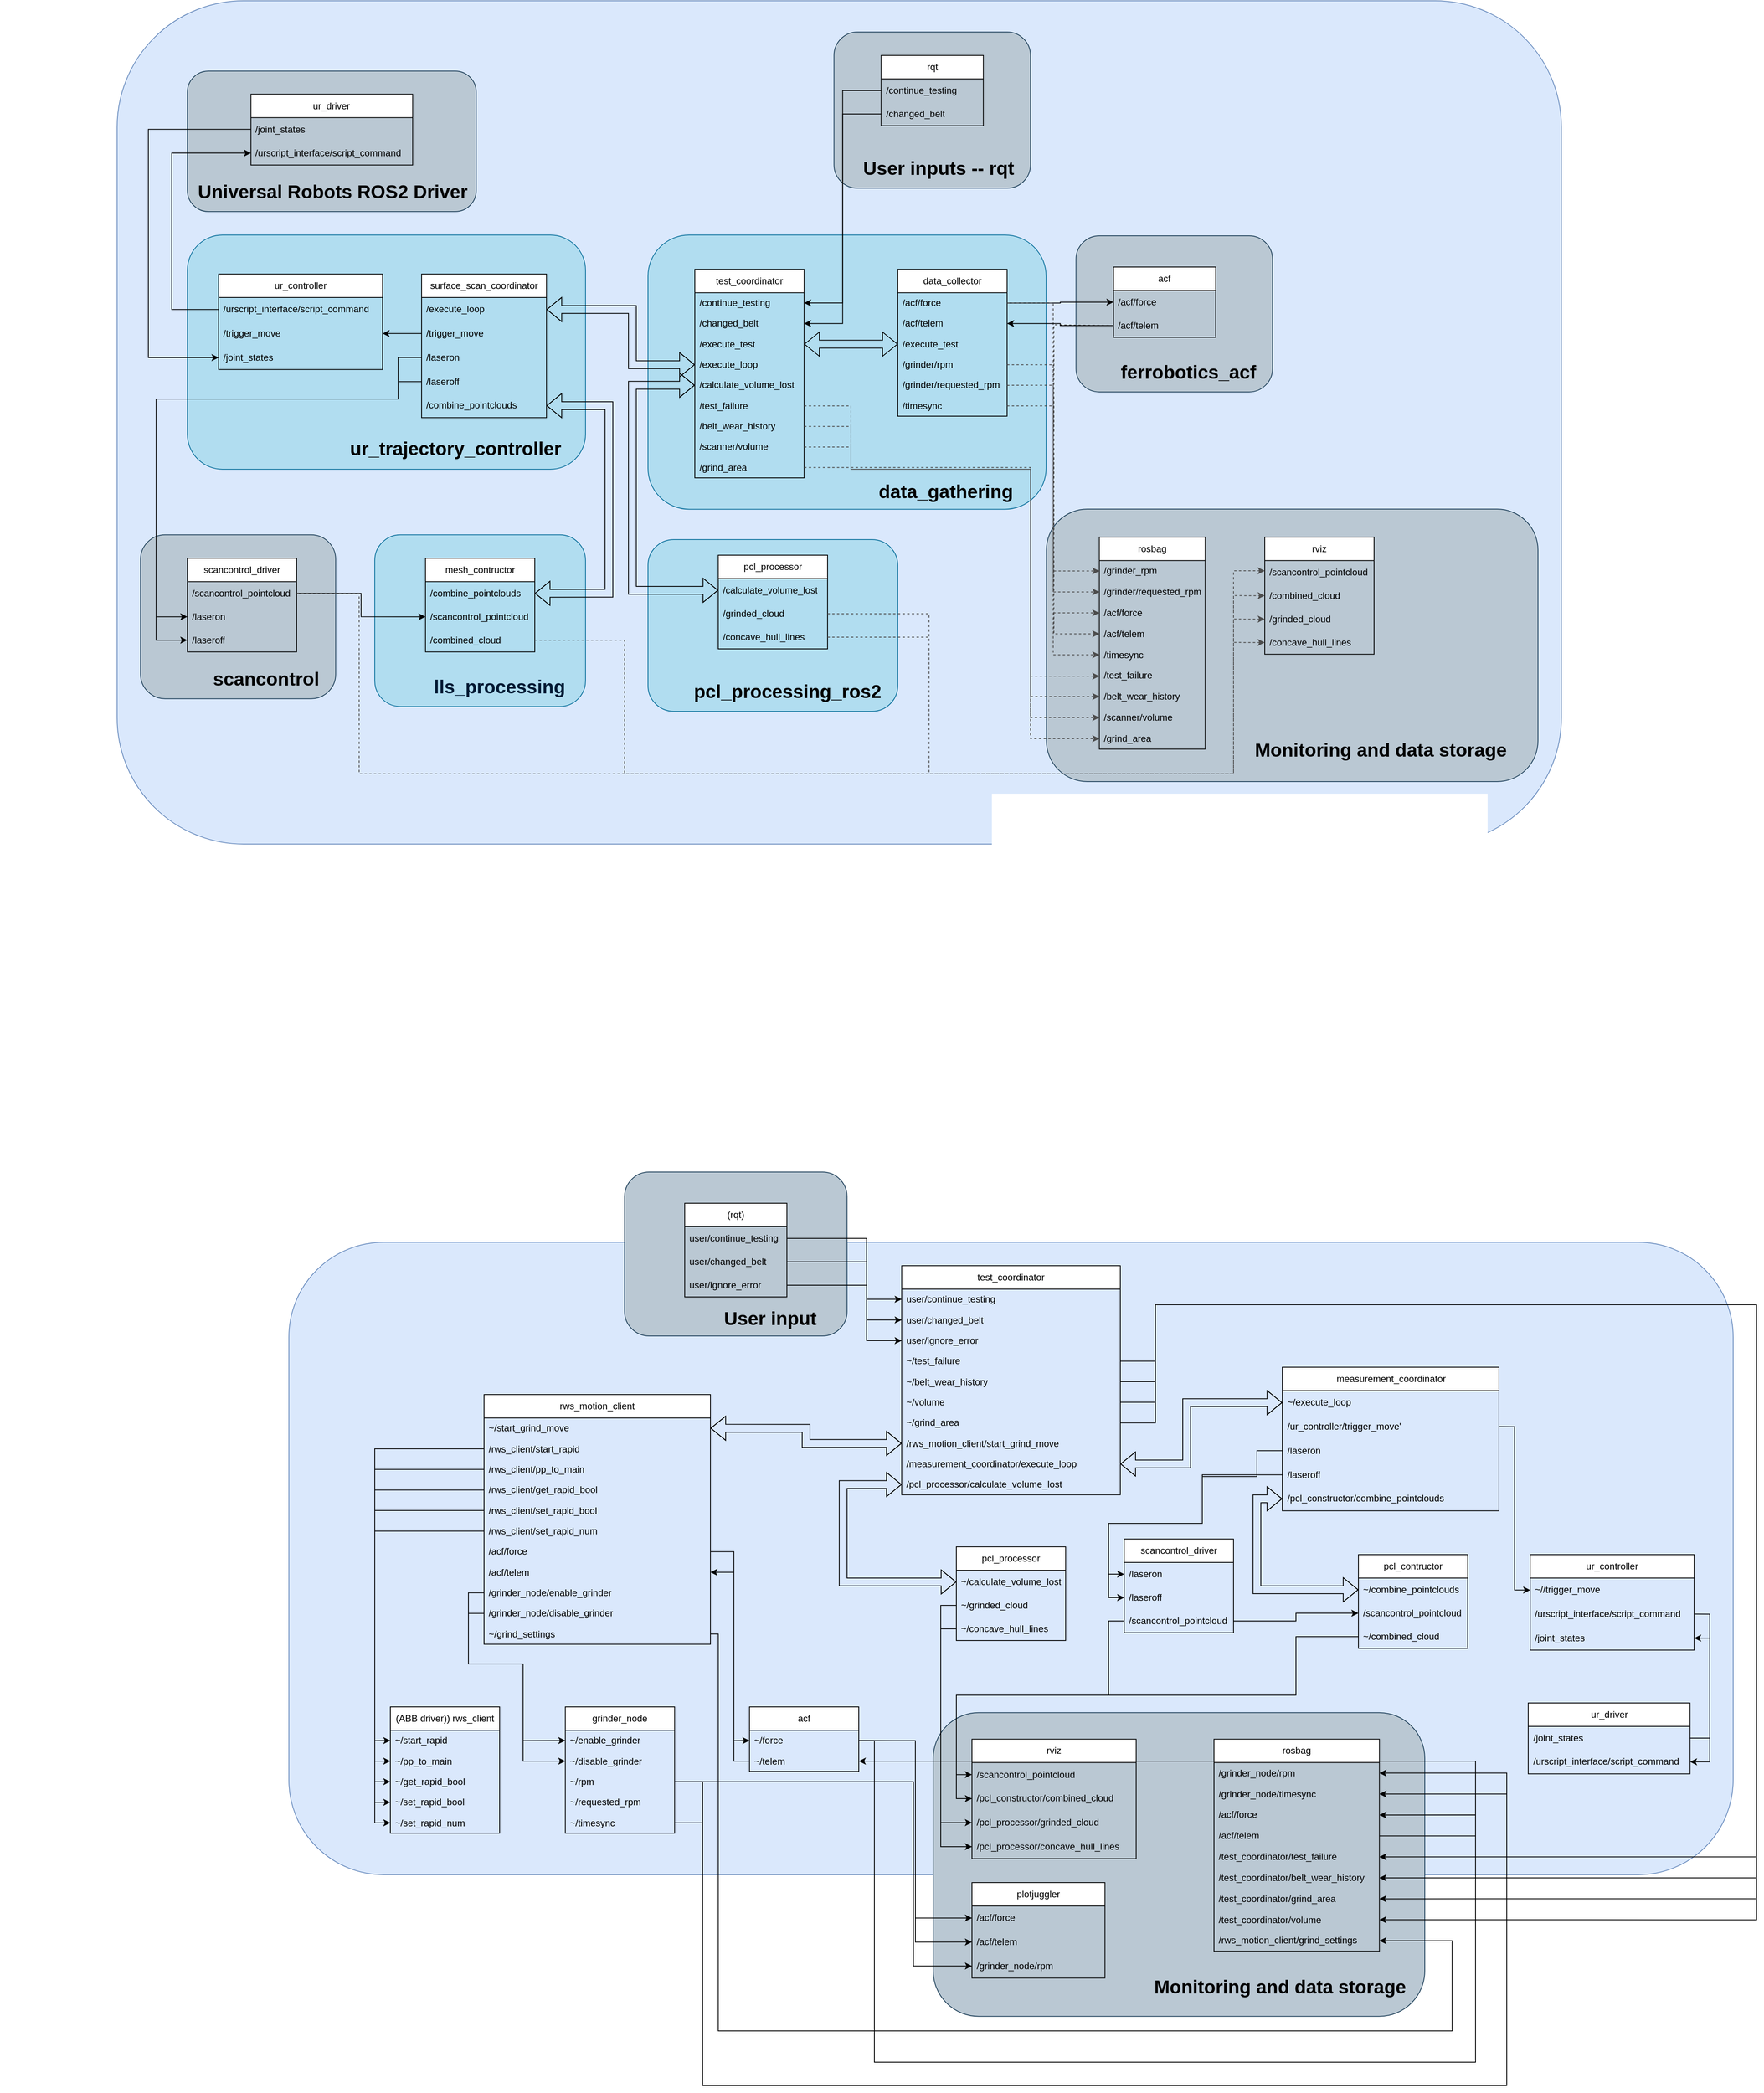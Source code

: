 <mxfile version="25.0.3">
  <diagram name="Page-1" id="e56a1550-8fbb-45ad-956c-1786394a9013">
    <mxGraphModel dx="3054" dy="1177" grid="1" gridSize="10" guides="1" tooltips="1" connect="1" arrows="1" fold="1" page="1" pageScale="1" pageWidth="1100" pageHeight="850" background="none" math="0" shadow="0">
      <root>
        <mxCell id="0" />
        <mxCell id="1" parent="0" />
        <mxCell id="8MFUEnDmjdZxhiI1p_7J-1" value="" style="rounded=1;whiteSpace=wrap;html=1;fillColor=#dae8fc;strokeColor=#6c8ebf;" parent="1" vertex="1">
          <mxGeometry x="-310" y="340" width="1850" height="1080" as="geometry" />
        </mxCell>
        <mxCell id="RQd-Ehmkm5gNdNe1KgtF-10" value="" style="group;movable=0;resizable=0;rotatable=0;deletable=0;editable=0;locked=1;connectable=0;" parent="1" vertex="1" connectable="0">
          <mxGeometry x="140" y="640" width="780" height="360" as="geometry" />
        </mxCell>
        <mxCell id="RQd-Ehmkm5gNdNe1KgtF-11" value="" style="rounded=1;whiteSpace=wrap;html=1;fillColor=#b1ddf0;strokeColor=#10739e;movable=0;resizable=0;rotatable=0;deletable=0;editable=0;locked=1;connectable=0;" parent="RQd-Ehmkm5gNdNe1KgtF-10" vertex="1">
          <mxGeometry x="230" width="510" height="351.22" as="geometry" />
        </mxCell>
        <mxCell id="RQd-Ehmkm5gNdNe1KgtF-12" value="data_gathering&lt;span style=&quot;white-space: pre;&quot;&gt;&#x9;&lt;/span&gt;" style="text;strokeColor=none;fillColor=none;html=1;fontSize=24;fontStyle=1;verticalAlign=middle;align=right;movable=0;resizable=0;rotatable=0;deletable=0;editable=0;locked=1;connectable=0;" parent="RQd-Ehmkm5gNdNe1KgtF-10" vertex="1">
          <mxGeometry x="330" y="307.317" width="410" height="43.902" as="geometry" />
        </mxCell>
        <mxCell id="AFVTN6ECLoukiYmfJzBJ-27" value="data_collector" style="swimlane;fontStyle=0;childLayout=stackLayout;horizontal=1;startSize=30;horizontalStack=0;resizeParent=1;resizeParentMax=0;resizeLast=0;collapsible=1;marginBottom=0;whiteSpace=wrap;html=1;movable=0;resizable=0;rotatable=0;deletable=0;editable=0;locked=1;connectable=0;" parent="RQd-Ehmkm5gNdNe1KgtF-10" vertex="1">
          <mxGeometry x="550" y="43.902" width="140" height="188.049" as="geometry" />
        </mxCell>
        <mxCell id="AFVTN6ECLoukiYmfJzBJ-29" value="/acf/force" style="text;strokeColor=none;fillColor=none;align=left;verticalAlign=middle;spacingLeft=4;spacingRight=4;overflow=hidden;points=[[0,0.5],[1,0.5]];portConstraint=eastwest;rotatable=0;whiteSpace=wrap;html=1;movable=0;resizable=0;deletable=0;editable=0;locked=1;connectable=0;" parent="AFVTN6ECLoukiYmfJzBJ-27" vertex="1">
          <mxGeometry y="30" width="140" height="26.341" as="geometry" />
        </mxCell>
        <mxCell id="AFVTN6ECLoukiYmfJzBJ-32" value="/acf/telem" style="text;strokeColor=none;fillColor=none;align=left;verticalAlign=middle;spacingLeft=4;spacingRight=4;overflow=hidden;points=[[0,0.5],[1,0.5]];portConstraint=eastwest;rotatable=0;whiteSpace=wrap;html=1;movable=0;resizable=0;deletable=0;editable=0;locked=1;connectable=0;" parent="AFVTN6ECLoukiYmfJzBJ-27" vertex="1">
          <mxGeometry y="56.341" width="140" height="26.341" as="geometry" />
        </mxCell>
        <mxCell id="AFVTN6ECLoukiYmfJzBJ-28" value="/execute_test&lt;span style=&quot;white-space: pre;&quot;&gt;&#x9;&lt;/span&gt;" style="text;strokeColor=none;fillColor=none;align=left;verticalAlign=middle;spacingLeft=4;spacingRight=4;overflow=hidden;points=[[0,0.5],[1,0.5]];portConstraint=eastwest;rotatable=0;whiteSpace=wrap;html=1;movable=0;resizable=0;deletable=0;editable=0;locked=1;connectable=0;" parent="AFVTN6ECLoukiYmfJzBJ-27" vertex="1">
          <mxGeometry y="82.683" width="140" height="26.341" as="geometry" />
        </mxCell>
        <mxCell id="AFVTN6ECLoukiYmfJzBJ-30" value="/grinder/rpm" style="text;strokeColor=none;fillColor=none;align=left;verticalAlign=middle;spacingLeft=4;spacingRight=4;overflow=hidden;points=[[0,0.5],[1,0.5]];portConstraint=eastwest;rotatable=0;whiteSpace=wrap;html=1;movable=0;resizable=0;deletable=0;editable=0;locked=1;connectable=0;" parent="AFVTN6ECLoukiYmfJzBJ-27" vertex="1">
          <mxGeometry y="109.024" width="140" height="26.341" as="geometry" />
        </mxCell>
        <mxCell id="AFVTN6ECLoukiYmfJzBJ-31" value="/grinder/requested_rpm" style="text;strokeColor=none;fillColor=none;align=left;verticalAlign=middle;spacingLeft=4;spacingRight=4;overflow=hidden;points=[[0,0.5],[1,0.5]];portConstraint=eastwest;rotatable=0;whiteSpace=wrap;html=1;movable=0;resizable=0;deletable=0;editable=0;locked=1;connectable=0;" parent="AFVTN6ECLoukiYmfJzBJ-27" vertex="1">
          <mxGeometry y="135.366" width="140" height="26.341" as="geometry" />
        </mxCell>
        <mxCell id="AFVTN6ECLoukiYmfJzBJ-33" value="/timesync" style="text;strokeColor=none;fillColor=none;align=left;verticalAlign=middle;spacingLeft=4;spacingRight=4;overflow=hidden;points=[[0,0.5],[1,0.5]];portConstraint=eastwest;rotatable=0;whiteSpace=wrap;html=1;movable=0;resizable=0;deletable=0;editable=0;locked=1;connectable=0;" parent="AFVTN6ECLoukiYmfJzBJ-27" vertex="1">
          <mxGeometry y="161.707" width="140" height="26.341" as="geometry" />
        </mxCell>
        <mxCell id="AFVTN6ECLoukiYmfJzBJ-66" value="test_coordinator" style="swimlane;fontStyle=0;childLayout=stackLayout;horizontal=1;startSize=30;horizontalStack=0;resizeParent=1;resizeParentMax=0;resizeLast=0;collapsible=1;marginBottom=0;whiteSpace=wrap;html=1;movable=0;resizable=0;rotatable=0;deletable=0;editable=0;locked=1;connectable=0;" parent="RQd-Ehmkm5gNdNe1KgtF-10" vertex="1">
          <mxGeometry x="290" y="43.902" width="140" height="267.073" as="geometry" />
        </mxCell>
        <mxCell id="AFVTN6ECLoukiYmfJzBJ-70" value="/continue_testing" style="text;strokeColor=none;fillColor=none;align=left;verticalAlign=middle;spacingLeft=4;spacingRight=4;overflow=hidden;points=[[0,0.5],[1,0.5]];portConstraint=eastwest;rotatable=0;whiteSpace=wrap;html=1;movable=0;resizable=0;deletable=0;editable=0;locked=1;connectable=0;" parent="AFVTN6ECLoukiYmfJzBJ-66" vertex="1">
          <mxGeometry y="30" width="140" height="26.341" as="geometry" />
        </mxCell>
        <mxCell id="AFVTN6ECLoukiYmfJzBJ-71" value="/changed_belt" style="text;strokeColor=none;fillColor=none;align=left;verticalAlign=middle;spacingLeft=4;spacingRight=4;overflow=hidden;points=[[0,0.5],[1,0.5]];portConstraint=eastwest;rotatable=0;whiteSpace=wrap;html=1;movable=0;resizable=0;deletable=0;editable=0;locked=1;connectable=0;" parent="AFVTN6ECLoukiYmfJzBJ-66" vertex="1">
          <mxGeometry y="56.341" width="140" height="26.341" as="geometry" />
        </mxCell>
        <mxCell id="AFVTN6ECLoukiYmfJzBJ-67" value="/execute_test" style="text;strokeColor=none;fillColor=none;align=left;verticalAlign=middle;spacingLeft=4;spacingRight=4;overflow=hidden;points=[[0,0.5],[1,0.5]];portConstraint=eastwest;rotatable=0;whiteSpace=wrap;html=1;movable=0;resizable=0;deletable=0;editable=0;locked=1;connectable=0;" parent="AFVTN6ECLoukiYmfJzBJ-66" vertex="1">
          <mxGeometry y="82.683" width="140" height="26.341" as="geometry" />
        </mxCell>
        <mxCell id="AFVTN6ECLoukiYmfJzBJ-68" value="/execute_loop" style="text;strokeColor=none;fillColor=none;align=left;verticalAlign=middle;spacingLeft=4;spacingRight=4;overflow=hidden;points=[[0,0.5],[1,0.5]];portConstraint=eastwest;rotatable=0;whiteSpace=wrap;html=1;movable=0;resizable=0;deletable=0;editable=0;locked=1;connectable=0;" parent="AFVTN6ECLoukiYmfJzBJ-66" vertex="1">
          <mxGeometry y="109.024" width="140" height="26.341" as="geometry" />
        </mxCell>
        <mxCell id="AFVTN6ECLoukiYmfJzBJ-69" value="/calculate_volume_lost" style="text;strokeColor=none;fillColor=none;align=left;verticalAlign=middle;spacingLeft=4;spacingRight=4;overflow=hidden;points=[[0,0.5],[1,0.5]];portConstraint=eastwest;rotatable=0;whiteSpace=wrap;html=1;movable=0;resizable=0;deletable=0;editable=0;locked=1;connectable=0;" parent="AFVTN6ECLoukiYmfJzBJ-66" vertex="1">
          <mxGeometry y="135.366" width="140" height="26.341" as="geometry" />
        </mxCell>
        <mxCell id="AFVTN6ECLoukiYmfJzBJ-72" value="/test_failure" style="text;strokeColor=none;fillColor=none;align=left;verticalAlign=middle;spacingLeft=4;spacingRight=4;overflow=hidden;points=[[0,0.5],[1,0.5]];portConstraint=eastwest;rotatable=0;whiteSpace=wrap;html=1;movable=0;resizable=0;deletable=0;editable=0;locked=1;connectable=0;" parent="AFVTN6ECLoukiYmfJzBJ-66" vertex="1">
          <mxGeometry y="161.707" width="140" height="26.341" as="geometry" />
        </mxCell>
        <mxCell id="AFVTN6ECLoukiYmfJzBJ-73" value="/belt_wear_history" style="text;strokeColor=none;fillColor=none;align=left;verticalAlign=middle;spacingLeft=4;spacingRight=4;overflow=hidden;points=[[0,0.5],[1,0.5]];portConstraint=eastwest;rotatable=0;whiteSpace=wrap;html=1;movable=0;resizable=0;deletable=0;editable=0;locked=1;connectable=0;" parent="AFVTN6ECLoukiYmfJzBJ-66" vertex="1">
          <mxGeometry y="188.049" width="140" height="26.341" as="geometry" />
        </mxCell>
        <mxCell id="dthCj3LIK8FgrqalsaFz-88" value="/scanner/volume" style="text;strokeColor=none;fillColor=none;align=left;verticalAlign=middle;spacingLeft=4;spacingRight=4;overflow=hidden;points=[[0,0.5],[1,0.5]];portConstraint=eastwest;rotatable=0;whiteSpace=wrap;html=1;movable=0;resizable=0;deletable=0;editable=0;locked=1;connectable=0;" parent="AFVTN6ECLoukiYmfJzBJ-66" vertex="1">
          <mxGeometry y="214.39" width="140" height="26.341" as="geometry" />
        </mxCell>
        <mxCell id="dthCj3LIK8FgrqalsaFz-89" value="/grind_area" style="text;strokeColor=none;fillColor=none;align=left;verticalAlign=middle;spacingLeft=4;spacingRight=4;overflow=hidden;points=[[0,0.5],[1,0.5]];portConstraint=eastwest;rotatable=0;whiteSpace=wrap;html=1;movable=0;resizable=0;deletable=0;editable=0;locked=1;connectable=0;" parent="AFVTN6ECLoukiYmfJzBJ-66" vertex="1">
          <mxGeometry y="240.732" width="140" height="26.341" as="geometry" />
        </mxCell>
        <mxCell id="dthCj3LIK8FgrqalsaFz-1" value="" style="shape=flexArrow;endArrow=classic;startArrow=classic;html=1;rounded=0;entryX=0;entryY=0.5;entryDx=0;entryDy=0;exitX=1;exitY=0.5;exitDx=0;exitDy=0;movable=0;resizable=0;rotatable=0;deletable=0;editable=0;locked=1;connectable=0;" parent="RQd-Ehmkm5gNdNe1KgtF-10" source="AFVTN6ECLoukiYmfJzBJ-67" target="AFVTN6ECLoukiYmfJzBJ-28" edge="1">
          <mxGeometry width="100" height="100" relative="1" as="geometry">
            <mxPoint x="380" y="272.195" as="sourcePoint" />
            <mxPoint x="480" y="184.39" as="targetPoint" />
          </mxGeometry>
        </mxCell>
        <mxCell id="AFVTN6ECLoukiYmfJzBJ-90" value="" style="group;movable=0;resizable=0;rotatable=0;deletable=0;editable=0;locked=1;connectable=0;" parent="1" vertex="1" connectable="0">
          <mxGeometry x="950" y="560.98" width="500" height="390" as="geometry" />
        </mxCell>
        <mxCell id="AFVTN6ECLoukiYmfJzBJ-146" value="" style="group;movable=0;resizable=0;rotatable=0;deletable=0;editable=0;locked=1;connectable=0;" parent="AFVTN6ECLoukiYmfJzBJ-90" vertex="1" connectable="0">
          <mxGeometry x="-180" y="70" width="430" height="210" as="geometry" />
        </mxCell>
        <mxCell id="AFVTN6ECLoukiYmfJzBJ-91" value="" style="rounded=1;whiteSpace=wrap;html=1;fillColor=#bac8d3;strokeColor=#23445d;movable=0;resizable=0;rotatable=0;deletable=0;editable=0;locked=1;connectable=0;" parent="AFVTN6ECLoukiYmfJzBJ-146" vertex="1">
          <mxGeometry x="148.26" y="10" width="251.74" height="200" as="geometry" />
        </mxCell>
        <mxCell id="AFVTN6ECLoukiYmfJzBJ-92" value="ferrobotics_acf" style="text;strokeColor=none;fillColor=none;html=1;fontSize=24;fontStyle=1;verticalAlign=middle;align=right;movable=0;resizable=0;rotatable=0;deletable=0;editable=0;locked=1;connectable=0;" parent="AFVTN6ECLoukiYmfJzBJ-146" vertex="1">
          <mxGeometry x="190" y="160" width="190" height="50" as="geometry" />
        </mxCell>
        <mxCell id="AFVTN6ECLoukiYmfJzBJ-93" value="acf" style="swimlane;fontStyle=0;childLayout=stackLayout;horizontal=1;startSize=30;horizontalStack=0;resizeParent=1;resizeParentMax=0;resizeLast=0;collapsible=1;marginBottom=0;whiteSpace=wrap;html=1;movable=0;resizable=0;rotatable=0;deletable=0;editable=0;locked=1;connectable=0;" parent="AFVTN6ECLoukiYmfJzBJ-146" vertex="1">
          <mxGeometry x="196.304" y="50" width="130.87" height="90" as="geometry" />
        </mxCell>
        <mxCell id="AFVTN6ECLoukiYmfJzBJ-95" value="/acf/force" style="text;strokeColor=none;fillColor=none;align=left;verticalAlign=middle;spacingLeft=4;spacingRight=4;overflow=hidden;points=[[0,0.5],[1,0.5]];portConstraint=eastwest;rotatable=0;whiteSpace=wrap;html=1;movable=0;resizable=0;deletable=0;editable=0;locked=1;connectable=0;" parent="AFVTN6ECLoukiYmfJzBJ-93" vertex="1">
          <mxGeometry y="30" width="130.87" height="30" as="geometry" />
        </mxCell>
        <mxCell id="AFVTN6ECLoukiYmfJzBJ-96" value="/acf/telem" style="text;strokeColor=none;fillColor=none;align=left;verticalAlign=middle;spacingLeft=4;spacingRight=4;overflow=hidden;points=[[0,0.5],[1,0.5]];portConstraint=eastwest;rotatable=0;whiteSpace=wrap;html=1;movable=0;resizable=0;deletable=0;editable=0;locked=1;connectable=0;" parent="AFVTN6ECLoukiYmfJzBJ-93" vertex="1">
          <mxGeometry y="60" width="130.87" height="30" as="geometry" />
        </mxCell>
        <mxCell id="AFVTN6ECLoukiYmfJzBJ-134" value="" style="group;movable=0;resizable=0;rotatable=0;deletable=0;editable=0;locked=1;connectable=0;" parent="1" vertex="1" connectable="0">
          <mxGeometry x="-210" y="640" width="590" height="710" as="geometry" />
        </mxCell>
        <mxCell id="AFVTN6ECLoukiYmfJzBJ-135" value="" style="rounded=1;whiteSpace=wrap;html=1;fillColor=#b1ddf0;strokeColor=#10739e;movable=0;resizable=0;rotatable=0;deletable=0;editable=0;locked=1;connectable=0;" parent="AFVTN6ECLoukiYmfJzBJ-134" vertex="1">
          <mxGeometry x="-10" width="510" height="300" as="geometry" />
        </mxCell>
        <mxCell id="AFVTN6ECLoukiYmfJzBJ-136" value="ur_trajectory_controller" style="text;strokeColor=none;fillColor=none;html=1;fontSize=24;fontStyle=1;verticalAlign=middle;align=right;movable=0;resizable=0;rotatable=0;deletable=0;editable=0;locked=1;connectable=0;" parent="AFVTN6ECLoukiYmfJzBJ-134" vertex="1">
          <mxGeometry x="60" y="248.718" width="410" height="51.282" as="geometry" />
        </mxCell>
        <mxCell id="dthCj3LIK8FgrqalsaFz-4" value="ur_controller" style="swimlane;fontStyle=0;childLayout=stackLayout;horizontal=1;startSize=30;horizontalStack=0;resizeParent=1;resizeParentMax=0;resizeLast=0;collapsible=1;marginBottom=0;whiteSpace=wrap;html=1;movable=1;resizable=1;rotatable=1;deletable=1;editable=1;locked=0;connectable=1;" parent="AFVTN6ECLoukiYmfJzBJ-134" vertex="1">
          <mxGeometry x="30" y="50" width="210" height="122.308" as="geometry" />
        </mxCell>
        <mxCell id="dthCj3LIK8FgrqalsaFz-5" value="/urscript_interface/script_command" style="text;strokeColor=none;fillColor=none;align=left;verticalAlign=middle;spacingLeft=4;spacingRight=4;overflow=hidden;points=[[0,0.5],[1,0.5]];portConstraint=eastwest;rotatable=0;whiteSpace=wrap;html=1;movable=0;resizable=0;deletable=0;editable=0;locked=1;connectable=0;" parent="dthCj3LIK8FgrqalsaFz-4" vertex="1">
          <mxGeometry y="30" width="210" height="30.769" as="geometry" />
        </mxCell>
        <mxCell id="dthCj3LIK8FgrqalsaFz-6" value="/trigger_move" style="text;strokeColor=none;fillColor=none;align=left;verticalAlign=middle;spacingLeft=4;spacingRight=4;overflow=hidden;points=[[0,0.5],[1,0.5]];portConstraint=eastwest;rotatable=0;whiteSpace=wrap;html=1;movable=0;resizable=0;deletable=0;editable=0;locked=1;connectable=0;" parent="dthCj3LIK8FgrqalsaFz-4" vertex="1">
          <mxGeometry y="60.769" width="210" height="30.769" as="geometry" />
        </mxCell>
        <mxCell id="dthCj3LIK8FgrqalsaFz-7" value="/joint_states" style="text;strokeColor=none;fillColor=none;align=left;verticalAlign=middle;spacingLeft=4;spacingRight=4;overflow=hidden;points=[[0,0.5],[1,0.5]];portConstraint=eastwest;rotatable=0;whiteSpace=wrap;html=1;movable=0;resizable=0;deletable=0;editable=0;locked=1;connectable=0;" parent="dthCj3LIK8FgrqalsaFz-4" vertex="1">
          <mxGeometry y="91.538" width="210" height="30.769" as="geometry" />
        </mxCell>
        <mxCell id="dthCj3LIK8FgrqalsaFz-12" value="surface_scan_coordinator" style="swimlane;fontStyle=0;childLayout=stackLayout;horizontal=1;startSize=30;horizontalStack=0;resizeParent=1;resizeParentMax=0;resizeLast=0;collapsible=1;marginBottom=0;whiteSpace=wrap;html=1;movable=1;resizable=1;rotatable=1;deletable=1;editable=1;locked=0;connectable=1;" parent="AFVTN6ECLoukiYmfJzBJ-134" vertex="1">
          <mxGeometry x="290" y="49.999" width="160" height="183.846" as="geometry" />
        </mxCell>
        <mxCell id="dthCj3LIK8FgrqalsaFz-17" value="/execute_loop" style="text;strokeColor=none;fillColor=none;align=left;verticalAlign=middle;spacingLeft=4;spacingRight=4;overflow=hidden;points=[[0,0.5],[1,0.5]];portConstraint=eastwest;rotatable=0;whiteSpace=wrap;html=1;movable=0;resizable=0;deletable=0;editable=0;locked=1;connectable=0;" parent="dthCj3LIK8FgrqalsaFz-12" vertex="1">
          <mxGeometry y="30" width="160" height="30.769" as="geometry" />
        </mxCell>
        <mxCell id="dthCj3LIK8FgrqalsaFz-13" value="/trigger_move" style="text;strokeColor=none;fillColor=none;align=left;verticalAlign=middle;spacingLeft=4;spacingRight=4;overflow=hidden;points=[[0,0.5],[1,0.5]];portConstraint=eastwest;rotatable=0;whiteSpace=wrap;html=1;movable=0;resizable=0;deletable=0;editable=0;locked=1;connectable=0;" parent="dthCj3LIK8FgrqalsaFz-12" vertex="1">
          <mxGeometry y="60.769" width="160" height="30.769" as="geometry" />
        </mxCell>
        <mxCell id="dthCj3LIK8FgrqalsaFz-14" value="/laseron" style="text;strokeColor=none;fillColor=none;align=left;verticalAlign=middle;spacingLeft=4;spacingRight=4;overflow=hidden;points=[[0,0.5],[1,0.5]];portConstraint=eastwest;rotatable=0;whiteSpace=wrap;html=1;movable=0;resizable=0;deletable=0;editable=0;locked=1;connectable=0;" parent="dthCj3LIK8FgrqalsaFz-12" vertex="1">
          <mxGeometry y="91.538" width="160" height="30.769" as="geometry" />
        </mxCell>
        <mxCell id="dthCj3LIK8FgrqalsaFz-15" value="/laseroff" style="text;strokeColor=none;fillColor=none;align=left;verticalAlign=middle;spacingLeft=4;spacingRight=4;overflow=hidden;points=[[0,0.5],[1,0.5]];portConstraint=eastwest;rotatable=0;whiteSpace=wrap;html=1;movable=0;resizable=0;deletable=0;editable=0;locked=1;connectable=0;" parent="dthCj3LIK8FgrqalsaFz-12" vertex="1">
          <mxGeometry y="122.308" width="160" height="30.769" as="geometry" />
        </mxCell>
        <mxCell id="dthCj3LIK8FgrqalsaFz-16" value="/combine_pointclouds" style="text;strokeColor=none;fillColor=none;align=left;verticalAlign=middle;spacingLeft=4;spacingRight=4;overflow=hidden;points=[[0,0.5],[1,0.5]];portConstraint=eastwest;rotatable=0;whiteSpace=wrap;html=1;movable=0;resizable=0;deletable=0;editable=0;locked=1;connectable=0;" parent="dthCj3LIK8FgrqalsaFz-12" vertex="1">
          <mxGeometry y="153.077" width="160" height="30.769" as="geometry" />
        </mxCell>
        <mxCell id="dthCj3LIK8FgrqalsaFz-23" style="edgeStyle=orthogonalEdgeStyle;rounded=0;orthogonalLoop=1;jettySize=auto;html=1;exitX=0;exitY=0.5;exitDx=0;exitDy=0;movable=0;resizable=0;rotatable=0;deletable=0;editable=0;locked=1;connectable=0;" parent="AFVTN6ECLoukiYmfJzBJ-134" source="dthCj3LIK8FgrqalsaFz-13" target="dthCj3LIK8FgrqalsaFz-6" edge="1">
          <mxGeometry relative="1" as="geometry" />
        </mxCell>
        <mxCell id="AFVTN6ECLoukiYmfJzBJ-105" value="" style="group;movable=0;resizable=0;rotatable=0;deletable=0;editable=0;locked=1;connectable=0;" parent="AFVTN6ECLoukiYmfJzBJ-134" vertex="1" connectable="0">
          <mxGeometry y="233.85" width="500" height="390" as="geometry" />
        </mxCell>
        <mxCell id="AFVTN6ECLoukiYmfJzBJ-148" value="" style="group;movable=0;resizable=0;rotatable=0;deletable=0;editable=0;locked=1;connectable=0;" parent="AFVTN6ECLoukiYmfJzBJ-105" vertex="1" connectable="0">
          <mxGeometry x="40" y="180" width="460" height="210" as="geometry" />
        </mxCell>
        <mxCell id="dthCj3LIK8FgrqalsaFz-24" value="" style="rounded=1;whiteSpace=wrap;html=1;fillColor=#bac8d3;strokeColor=#23445d;movable=0;resizable=0;rotatable=0;deletable=0;editable=0;locked=1;connectable=0;" parent="AFVTN6ECLoukiYmfJzBJ-148" vertex="1">
          <mxGeometry x="-110" y="-30.0" width="250" height="210" as="geometry" />
        </mxCell>
        <mxCell id="AFVTN6ECLoukiYmfJzBJ-106" value="" style="rounded=1;whiteSpace=wrap;html=1;fillColor=#b1ddf0;strokeColor=#10739e;movable=0;resizable=0;rotatable=0;deletable=0;editable=0;locked=1;connectable=0;" parent="AFVTN6ECLoukiYmfJzBJ-148" vertex="1">
          <mxGeometry x="190" y="-30" width="270" height="220" as="geometry" />
        </mxCell>
        <mxCell id="AFVTN6ECLoukiYmfJzBJ-107" value="&lt;div align=&quot;right&quot;&gt;&lt;font color=&quot;#001933&quot;&gt;lls_processing&lt;br&gt;&lt;/font&gt;&lt;/div&gt;" style="text;strokeColor=none;fillColor=none;html=1;fontSize=24;fontStyle=1;verticalAlign=middle;align=right;movable=0;resizable=0;rotatable=0;deletable=0;editable=0;locked=1;connectable=0;" parent="AFVTN6ECLoukiYmfJzBJ-148" vertex="1">
          <mxGeometry x="25" y="140" width="410" height="50" as="geometry" />
        </mxCell>
        <mxCell id="AFVTN6ECLoukiYmfJzBJ-111" value="mesh_contructor" style="swimlane;fontStyle=0;childLayout=stackLayout;horizontal=1;startSize=30;horizontalStack=0;resizeParent=1;resizeParentMax=0;resizeLast=0;collapsible=1;marginBottom=0;whiteSpace=wrap;html=1;movable=1;resizable=1;rotatable=1;deletable=1;editable=1;locked=0;connectable=1;" parent="AFVTN6ECLoukiYmfJzBJ-148" vertex="1">
          <mxGeometry x="255" width="140" height="120" as="geometry" />
        </mxCell>
        <mxCell id="AFVTN6ECLoukiYmfJzBJ-114" value="/combine_pointclouds" style="text;strokeColor=none;fillColor=none;align=left;verticalAlign=middle;spacingLeft=4;spacingRight=4;overflow=hidden;points=[[0,0.5],[1,0.5]];portConstraint=eastwest;rotatable=0;whiteSpace=wrap;html=1;movable=0;resizable=0;deletable=0;editable=0;locked=1;connectable=0;" parent="AFVTN6ECLoukiYmfJzBJ-111" vertex="1">
          <mxGeometry y="30" width="140" height="30" as="geometry" />
        </mxCell>
        <mxCell id="AFVTN6ECLoukiYmfJzBJ-112" value="/scancontrol_pointcloud" style="text;strokeColor=none;fillColor=none;align=left;verticalAlign=middle;spacingLeft=4;spacingRight=4;overflow=hidden;points=[[0,0.5],[1,0.5]];portConstraint=eastwest;rotatable=0;whiteSpace=wrap;html=1;movable=0;resizable=0;deletable=0;editable=0;locked=1;connectable=0;" parent="AFVTN6ECLoukiYmfJzBJ-111" vertex="1">
          <mxGeometry y="60" width="140" height="30" as="geometry" />
        </mxCell>
        <mxCell id="AFVTN6ECLoukiYmfJzBJ-113" value="/combined_cloud" style="text;strokeColor=none;fillColor=none;align=left;verticalAlign=middle;spacingLeft=4;spacingRight=4;overflow=hidden;points=[[0,0.5],[1,0.5]];portConstraint=eastwest;rotatable=0;whiteSpace=wrap;html=1;movable=0;resizable=0;deletable=0;editable=0;locked=1;connectable=0;" parent="AFVTN6ECLoukiYmfJzBJ-111" vertex="1">
          <mxGeometry y="90" width="140" height="30" as="geometry" />
        </mxCell>
        <mxCell id="dthCj3LIK8FgrqalsaFz-37" style="edgeStyle=orthogonalEdgeStyle;rounded=0;orthogonalLoop=1;jettySize=auto;html=1;exitX=1;exitY=0.5;exitDx=0;exitDy=0;entryX=0;entryY=0.5;entryDx=0;entryDy=0;movable=0;resizable=0;rotatable=0;deletable=0;editable=0;locked=1;connectable=0;" parent="AFVTN6ECLoukiYmfJzBJ-148" source="dthCj3LIK8FgrqalsaFz-26" target="AFVTN6ECLoukiYmfJzBJ-112" edge="1">
          <mxGeometry relative="1" as="geometry" />
        </mxCell>
        <mxCell id="dthCj3LIK8FgrqalsaFz-25" value="scancontrol_driver" style="swimlane;fontStyle=0;childLayout=stackLayout;horizontal=1;startSize=30;horizontalStack=0;resizeParent=1;resizeParentMax=0;resizeLast=0;collapsible=1;marginBottom=0;whiteSpace=wrap;html=1;movable=1;resizable=1;rotatable=1;deletable=1;editable=1;locked=0;connectable=1;" parent="AFVTN6ECLoukiYmfJzBJ-148" vertex="1">
          <mxGeometry x="-50" y="1.137e-13" width="140" height="120" as="geometry" />
        </mxCell>
        <mxCell id="dthCj3LIK8FgrqalsaFz-26" value="/scancontrol_pointcloud" style="text;strokeColor=none;fillColor=none;align=left;verticalAlign=middle;spacingLeft=4;spacingRight=4;overflow=hidden;points=[[0,0.5],[1,0.5]];portConstraint=eastwest;rotatable=0;whiteSpace=wrap;html=1;movable=0;resizable=0;deletable=0;editable=0;locked=1;connectable=0;" parent="dthCj3LIK8FgrqalsaFz-25" vertex="1">
          <mxGeometry y="30" width="140" height="30" as="geometry" />
        </mxCell>
        <mxCell id="dthCj3LIK8FgrqalsaFz-27" value="/laseron" style="text;strokeColor=none;fillColor=none;align=left;verticalAlign=middle;spacingLeft=4;spacingRight=4;overflow=hidden;points=[[0,0.5],[1,0.5]];portConstraint=eastwest;rotatable=0;whiteSpace=wrap;html=1;movable=0;resizable=0;deletable=0;editable=0;locked=1;connectable=0;" parent="dthCj3LIK8FgrqalsaFz-25" vertex="1">
          <mxGeometry y="60" width="140" height="30" as="geometry" />
        </mxCell>
        <mxCell id="dthCj3LIK8FgrqalsaFz-29" value="/laseroff" style="text;strokeColor=none;fillColor=none;align=left;verticalAlign=middle;spacingLeft=4;spacingRight=4;overflow=hidden;points=[[0,0.5],[1,0.5]];portConstraint=eastwest;rotatable=0;whiteSpace=wrap;html=1;movable=0;resizable=0;deletable=0;editable=0;locked=1;connectable=0;" parent="dthCj3LIK8FgrqalsaFz-25" vertex="1">
          <mxGeometry y="90" width="140" height="30" as="geometry" />
        </mxCell>
        <mxCell id="dthCj3LIK8FgrqalsaFz-28" value="scancontrol" style="text;strokeColor=none;fillColor=none;html=1;fontSize=24;fontStyle=1;verticalAlign=middle;align=right;movable=0;resizable=0;rotatable=0;deletable=0;editable=0;locked=1;connectable=0;" parent="AFVTN6ECLoukiYmfJzBJ-148" vertex="1">
          <mxGeometry x="-290" y="130" width="410" height="50" as="geometry" />
        </mxCell>
        <mxCell id="dthCj3LIK8FgrqalsaFz-34" style="edgeStyle=orthogonalEdgeStyle;rounded=0;orthogonalLoop=1;jettySize=auto;html=1;exitX=0;exitY=0.5;exitDx=0;exitDy=0;entryX=0;entryY=0.5;entryDx=0;entryDy=0;movable=0;resizable=0;rotatable=0;deletable=0;editable=0;locked=1;connectable=0;" parent="AFVTN6ECLoukiYmfJzBJ-134" source="dthCj3LIK8FgrqalsaFz-14" target="dthCj3LIK8FgrqalsaFz-27" edge="1">
          <mxGeometry relative="1" as="geometry">
            <Array as="points">
              <mxPoint x="260" y="157" />
              <mxPoint x="260" y="210" />
              <mxPoint x="-50" y="210" />
              <mxPoint x="-50" y="489" />
            </Array>
          </mxGeometry>
        </mxCell>
        <mxCell id="dthCj3LIK8FgrqalsaFz-35" style="edgeStyle=orthogonalEdgeStyle;rounded=0;orthogonalLoop=1;jettySize=auto;html=1;exitX=0;exitY=0.5;exitDx=0;exitDy=0;entryX=0;entryY=0.5;entryDx=0;entryDy=0;movable=0;resizable=0;rotatable=0;deletable=0;editable=0;locked=1;connectable=0;" parent="AFVTN6ECLoukiYmfJzBJ-134" source="dthCj3LIK8FgrqalsaFz-15" target="dthCj3LIK8FgrqalsaFz-29" edge="1">
          <mxGeometry relative="1" as="geometry">
            <Array as="points">
              <mxPoint x="260" y="188" />
              <mxPoint x="260" y="210" />
              <mxPoint x="-50" y="210" />
              <mxPoint x="-50" y="519" />
            </Array>
          </mxGeometry>
        </mxCell>
        <mxCell id="dthCj3LIK8FgrqalsaFz-36" value="" style="shape=flexArrow;endArrow=classic;startArrow=classic;html=1;rounded=0;exitX=1;exitY=0.5;exitDx=0;exitDy=0;entryX=1;entryY=0.5;entryDx=0;entryDy=0;edgeStyle=orthogonalEdgeStyle;movable=0;resizable=0;rotatable=0;deletable=0;editable=0;locked=1;connectable=0;" parent="AFVTN6ECLoukiYmfJzBJ-134" source="AFVTN6ECLoukiYmfJzBJ-114" target="dthCj3LIK8FgrqalsaFz-16" edge="1">
          <mxGeometry width="100" height="100" relative="1" as="geometry">
            <mxPoint x="390" y="430" as="sourcePoint" />
            <mxPoint x="490" y="330" as="targetPoint" />
            <Array as="points">
              <mxPoint x="530" y="459" />
              <mxPoint x="530" y="219" />
            </Array>
          </mxGeometry>
        </mxCell>
        <mxCell id="AFVTN6ECLoukiYmfJzBJ-147" value="" style="group;movable=0;resizable=0;rotatable=0;deletable=0;editable=0;locked=1;connectable=0;" parent="1" vertex="1" connectable="0">
          <mxGeometry x="230" y="1030" width="460" height="230" as="geometry" />
        </mxCell>
        <mxCell id="AFVTN6ECLoukiYmfJzBJ-121" value="" style="rounded=1;whiteSpace=wrap;html=1;fillColor=#b1ddf0;strokeColor=#10739e;movable=0;resizable=0;rotatable=0;deletable=0;editable=0;locked=1;connectable=0;" parent="AFVTN6ECLoukiYmfJzBJ-147" vertex="1">
          <mxGeometry x="140" width="320" height="220" as="geometry" />
        </mxCell>
        <mxCell id="AFVTN6ECLoukiYmfJzBJ-122" value="pcl_processing_ros2" style="text;strokeColor=none;fillColor=none;html=1;fontSize=24;fontStyle=1;verticalAlign=middle;align=right;movable=0;resizable=0;rotatable=0;deletable=0;editable=0;locked=1;connectable=0;" parent="AFVTN6ECLoukiYmfJzBJ-147" vertex="1">
          <mxGeometry x="30" y="170" width="410" height="50" as="geometry" />
        </mxCell>
        <mxCell id="AFVTN6ECLoukiYmfJzBJ-130" value="pcl_processor" style="swimlane;fontStyle=0;childLayout=stackLayout;horizontal=1;startSize=30;horizontalStack=0;resizeParent=1;resizeParentMax=0;resizeLast=0;collapsible=1;marginBottom=0;whiteSpace=wrap;html=1;movable=0;resizable=0;rotatable=0;deletable=0;editable=0;locked=1;connectable=0;" parent="AFVTN6ECLoukiYmfJzBJ-147" vertex="1">
          <mxGeometry x="230" y="20" width="140" height="120" as="geometry" />
        </mxCell>
        <mxCell id="AFVTN6ECLoukiYmfJzBJ-131" value="/calculate_volume_lost" style="text;strokeColor=none;fillColor=none;align=left;verticalAlign=middle;spacingLeft=4;spacingRight=4;overflow=hidden;points=[[0,0.5],[1,0.5]];portConstraint=eastwest;rotatable=0;whiteSpace=wrap;html=1;movable=0;resizable=0;deletable=0;editable=0;locked=1;connectable=0;" parent="AFVTN6ECLoukiYmfJzBJ-130" vertex="1">
          <mxGeometry y="30" width="140" height="30" as="geometry" />
        </mxCell>
        <mxCell id="AFVTN6ECLoukiYmfJzBJ-132" value="/grinded_cloud" style="text;strokeColor=none;fillColor=none;align=left;verticalAlign=middle;spacingLeft=4;spacingRight=4;overflow=hidden;points=[[0,0.5],[1,0.5]];portConstraint=eastwest;rotatable=0;whiteSpace=wrap;html=1;movable=0;resizable=0;deletable=0;editable=0;locked=1;connectable=0;" parent="AFVTN6ECLoukiYmfJzBJ-130" vertex="1">
          <mxGeometry y="60" width="140" height="30" as="geometry" />
        </mxCell>
        <mxCell id="AFVTN6ECLoukiYmfJzBJ-133" value="/concave_hull_lines" style="text;strokeColor=none;fillColor=none;align=left;verticalAlign=middle;spacingLeft=4;spacingRight=4;overflow=hidden;points=[[0,0.5],[1,0.5]];portConstraint=eastwest;rotatable=0;whiteSpace=wrap;html=1;movable=0;resizable=0;deletable=0;editable=0;locked=1;connectable=0;" parent="AFVTN6ECLoukiYmfJzBJ-130" vertex="1">
          <mxGeometry y="90" width="140" height="30" as="geometry" />
        </mxCell>
        <mxCell id="dthCj3LIK8FgrqalsaFz-20" value="" style="shape=flexArrow;endArrow=classic;startArrow=classic;html=1;rounded=0;entryX=0;entryY=0.5;entryDx=0;entryDy=0;exitX=1;exitY=0.5;exitDx=0;exitDy=0;edgeStyle=orthogonalEdgeStyle;movable=0;resizable=0;rotatable=0;deletable=0;editable=0;locked=1;connectable=0;" parent="1" source="dthCj3LIK8FgrqalsaFz-17" target="AFVTN6ECLoukiYmfJzBJ-68" edge="1">
          <mxGeometry width="100" height="100" relative="1" as="geometry">
            <mxPoint x="230" y="1080" as="sourcePoint" />
            <mxPoint x="330" y="980" as="targetPoint" />
            <Array as="points">
              <mxPoint x="350" y="735" />
              <mxPoint x="350" y="806" />
            </Array>
          </mxGeometry>
        </mxCell>
        <mxCell id="dthCj3LIK8FgrqalsaFz-40" style="edgeStyle=orthogonalEdgeStyle;rounded=0;orthogonalLoop=1;jettySize=auto;html=1;exitX=1;exitY=0.5;exitDx=0;exitDy=0;entryX=0;entryY=0.5;entryDx=0;entryDy=0;movable=0;resizable=0;rotatable=0;deletable=0;editable=0;locked=1;connectable=0;" parent="1" source="AFVTN6ECLoukiYmfJzBJ-29" target="AFVTN6ECLoukiYmfJzBJ-95" edge="1">
          <mxGeometry relative="1" as="geometry" />
        </mxCell>
        <mxCell id="dthCj3LIK8FgrqalsaFz-41" value="" style="shape=flexArrow;endArrow=classic;startArrow=classic;html=1;rounded=0;entryX=0;entryY=0.5;entryDx=0;entryDy=0;exitX=0;exitY=0.5;exitDx=0;exitDy=0;edgeStyle=orthogonalEdgeStyle;movable=0;resizable=0;rotatable=0;deletable=0;editable=0;locked=1;connectable=0;" parent="1" source="AFVTN6ECLoukiYmfJzBJ-131" target="AFVTN6ECLoukiYmfJzBJ-69" edge="1">
          <mxGeometry width="100" height="100" relative="1" as="geometry">
            <mxPoint x="160" y="1150" as="sourcePoint" />
            <mxPoint x="260" y="1050" as="targetPoint" />
            <Array as="points">
              <mxPoint x="350" y="1095" />
              <mxPoint x="350" y="832" />
            </Array>
          </mxGeometry>
        </mxCell>
        <mxCell id="dthCj3LIK8FgrqalsaFz-49" value="" style="group;movable=0;resizable=0;rotatable=0;deletable=0;editable=0;locked=1;connectable=0;" parent="1" vertex="1" connectable="0">
          <mxGeometry x="430" y="380" width="430" height="200" as="geometry" />
        </mxCell>
        <mxCell id="dthCj3LIK8FgrqalsaFz-42" value="" style="rounded=1;whiteSpace=wrap;html=1;fillColor=#bac8d3;strokeColor=#23445d;movable=0;resizable=0;rotatable=0;deletable=0;editable=0;locked=1;connectable=0;" parent="dthCj3LIK8FgrqalsaFz-49" vertex="1">
          <mxGeometry x="178.26" width="251.74" height="200" as="geometry" />
        </mxCell>
        <mxCell id="dthCj3LIK8FgrqalsaFz-43" value="rqt" style="swimlane;fontStyle=0;childLayout=stackLayout;horizontal=1;startSize=30;horizontalStack=0;resizeParent=1;resizeParentMax=0;resizeLast=0;collapsible=1;marginBottom=0;whiteSpace=wrap;html=1;movable=0;resizable=0;rotatable=0;deletable=0;editable=0;locked=1;connectable=0;" parent="dthCj3LIK8FgrqalsaFz-49" vertex="1">
          <mxGeometry x="238.694" y="30" width="130.87" height="90" as="geometry" />
        </mxCell>
        <mxCell id="dthCj3LIK8FgrqalsaFz-44" value="/continue_testing" style="text;strokeColor=none;fillColor=none;align=left;verticalAlign=middle;spacingLeft=4;spacingRight=4;overflow=hidden;points=[[0,0.5],[1,0.5]];portConstraint=eastwest;rotatable=0;whiteSpace=wrap;html=1;movable=0;resizable=0;deletable=0;editable=0;locked=1;connectable=0;" parent="dthCj3LIK8FgrqalsaFz-43" vertex="1">
          <mxGeometry y="30" width="130.87" height="30" as="geometry" />
        </mxCell>
        <mxCell id="dthCj3LIK8FgrqalsaFz-45" value="/changed_belt" style="text;strokeColor=none;fillColor=none;align=left;verticalAlign=middle;spacingLeft=4;spacingRight=4;overflow=hidden;points=[[0,0.5],[1,0.5]];portConstraint=eastwest;rotatable=0;whiteSpace=wrap;html=1;movable=0;resizable=0;deletable=0;editable=0;locked=1;connectable=0;" parent="dthCj3LIK8FgrqalsaFz-43" vertex="1">
          <mxGeometry y="60" width="130.87" height="30" as="geometry" />
        </mxCell>
        <mxCell id="dthCj3LIK8FgrqalsaFz-47" value="User inputs -- rqt" style="text;strokeColor=none;fillColor=none;html=1;fontSize=24;fontStyle=1;verticalAlign=middle;align=right;movable=0;resizable=0;rotatable=0;deletable=0;editable=0;locked=1;connectable=0;" parent="dthCj3LIK8FgrqalsaFz-49" vertex="1">
          <mxGeometry y="150" width="410" height="50" as="geometry" />
        </mxCell>
        <mxCell id="dthCj3LIK8FgrqalsaFz-51" style="edgeStyle=orthogonalEdgeStyle;rounded=0;orthogonalLoop=1;jettySize=auto;html=1;exitX=0;exitY=0.5;exitDx=0;exitDy=0;movable=0;resizable=0;rotatable=0;deletable=0;editable=0;locked=1;connectable=0;" parent="1" source="dthCj3LIK8FgrqalsaFz-45" target="AFVTN6ECLoukiYmfJzBJ-71" edge="1">
          <mxGeometry relative="1" as="geometry" />
        </mxCell>
        <mxCell id="dthCj3LIK8FgrqalsaFz-52" style="edgeStyle=orthogonalEdgeStyle;rounded=0;orthogonalLoop=1;jettySize=auto;html=1;exitX=0;exitY=0.5;exitDx=0;exitDy=0;movable=0;resizable=0;rotatable=0;deletable=0;editable=0;locked=1;connectable=0;" parent="1" source="dthCj3LIK8FgrqalsaFz-44" target="AFVTN6ECLoukiYmfJzBJ-70" edge="1">
          <mxGeometry relative="1" as="geometry" />
        </mxCell>
        <mxCell id="dthCj3LIK8FgrqalsaFz-59" value="" style="group;movable=0;resizable=0;rotatable=0;deletable=0;editable=0;locked=1;connectable=0;" parent="1" vertex="1" connectable="0">
          <mxGeometry x="890" y="1000" width="620" height="340" as="geometry" />
        </mxCell>
        <mxCell id="dthCj3LIK8FgrqalsaFz-60" value="" style="rounded=1;whiteSpace=wrap;html=1;fillColor=#bac8d3;strokeColor=#23445d;movable=0;resizable=0;rotatable=0;deletable=0;editable=0;locked=1;connectable=0;" parent="dthCj3LIK8FgrqalsaFz-59" vertex="1">
          <mxGeometry x="-9.688" y="-8.947" width="629.688" height="348.947" as="geometry" />
        </mxCell>
        <mxCell id="dthCj3LIK8FgrqalsaFz-64" value="Monitoring and data storage" style="text;strokeColor=none;fillColor=none;html=1;fontSize=24;fontStyle=1;verticalAlign=middle;align=right;movable=0;resizable=0;rotatable=0;deletable=0;editable=0;locked=1;connectable=0;" parent="dthCj3LIK8FgrqalsaFz-59" vertex="1">
          <mxGeometry x="184.062" y="277.368" width="397.188" height="44.737" as="geometry" />
        </mxCell>
        <mxCell id="dthCj3LIK8FgrqalsaFz-65" value="rosbag" style="swimlane;fontStyle=0;childLayout=stackLayout;horizontal=1;startSize=30;horizontalStack=0;resizeParent=1;resizeParentMax=0;resizeLast=0;collapsible=1;marginBottom=0;whiteSpace=wrap;html=1;movable=0;resizable=0;rotatable=0;deletable=0;editable=0;locked=1;connectable=0;" parent="dthCj3LIK8FgrqalsaFz-59" vertex="1">
          <mxGeometry x="58.125" y="26.842" width="135.625" height="271.579" as="geometry" />
        </mxCell>
        <mxCell id="dthCj3LIK8FgrqalsaFz-66" value="/grinder_rpm&lt;span style=&quot;white-space: pre;&quot;&gt;&#x9;&lt;/span&gt;" style="text;strokeColor=none;fillColor=none;align=left;verticalAlign=middle;spacingLeft=4;spacingRight=4;overflow=hidden;points=[[0,0.5],[1,0.5]];portConstraint=eastwest;rotatable=0;whiteSpace=wrap;html=1;movable=0;resizable=0;deletable=0;editable=0;locked=1;connectable=0;" parent="dthCj3LIK8FgrqalsaFz-65" vertex="1">
          <mxGeometry y="30" width="135.625" height="26.842" as="geometry" />
        </mxCell>
        <mxCell id="dthCj3LIK8FgrqalsaFz-67" value="/grinder/requested_rpm" style="text;strokeColor=none;fillColor=none;align=left;verticalAlign=middle;spacingLeft=4;spacingRight=4;overflow=hidden;points=[[0,0.5],[1,0.5]];portConstraint=eastwest;rotatable=0;whiteSpace=wrap;html=1;movable=0;resizable=0;deletable=0;editable=0;locked=1;connectable=0;" parent="dthCj3LIK8FgrqalsaFz-65" vertex="1">
          <mxGeometry y="56.842" width="135.625" height="26.842" as="geometry" />
        </mxCell>
        <mxCell id="dthCj3LIK8FgrqalsaFz-68" value="/acf/force" style="text;strokeColor=none;fillColor=none;align=left;verticalAlign=middle;spacingLeft=4;spacingRight=4;overflow=hidden;points=[[0,0.5],[1,0.5]];portConstraint=eastwest;rotatable=0;whiteSpace=wrap;html=1;movable=0;resizable=0;deletable=0;editable=0;locked=1;connectable=0;" parent="dthCj3LIK8FgrqalsaFz-65" vertex="1">
          <mxGeometry y="83.684" width="135.625" height="26.842" as="geometry" />
        </mxCell>
        <mxCell id="dthCj3LIK8FgrqalsaFz-69" value="/acf/telem" style="text;strokeColor=none;fillColor=none;align=left;verticalAlign=middle;spacingLeft=4;spacingRight=4;overflow=hidden;points=[[0,0.5],[1,0.5]];portConstraint=eastwest;rotatable=0;whiteSpace=wrap;html=1;movable=0;resizable=0;deletable=0;editable=0;locked=1;connectable=0;" parent="dthCj3LIK8FgrqalsaFz-65" vertex="1">
          <mxGeometry y="110.526" width="135.625" height="26.842" as="geometry" />
        </mxCell>
        <mxCell id="dthCj3LIK8FgrqalsaFz-70" value="/timesync" style="text;strokeColor=none;fillColor=none;align=left;verticalAlign=middle;spacingLeft=4;spacingRight=4;overflow=hidden;points=[[0,0.5],[1,0.5]];portConstraint=eastwest;rotatable=0;whiteSpace=wrap;html=1;movable=0;resizable=0;deletable=0;editable=0;locked=1;connectable=0;" parent="dthCj3LIK8FgrqalsaFz-65" vertex="1">
          <mxGeometry y="137.368" width="135.625" height="26.842" as="geometry" />
        </mxCell>
        <mxCell id="dthCj3LIK8FgrqalsaFz-73" value="/test_failure" style="text;strokeColor=none;fillColor=none;align=left;verticalAlign=middle;spacingLeft=4;spacingRight=4;overflow=hidden;points=[[0,0.5],[1,0.5]];portConstraint=eastwest;rotatable=0;whiteSpace=wrap;html=1;movable=0;resizable=0;deletable=0;editable=0;locked=1;connectable=0;" parent="dthCj3LIK8FgrqalsaFz-65" vertex="1">
          <mxGeometry y="164.211" width="135.625" height="26.842" as="geometry" />
        </mxCell>
        <mxCell id="dthCj3LIK8FgrqalsaFz-72" value="/belt_wear_history" style="text;strokeColor=none;fillColor=none;align=left;verticalAlign=middle;spacingLeft=4;spacingRight=4;overflow=hidden;points=[[0,0.5],[1,0.5]];portConstraint=eastwest;rotatable=0;whiteSpace=wrap;html=1;movable=0;resizable=0;deletable=0;editable=0;locked=1;connectable=0;" parent="dthCj3LIK8FgrqalsaFz-65" vertex="1">
          <mxGeometry y="191.053" width="135.625" height="26.842" as="geometry" />
        </mxCell>
        <mxCell id="dthCj3LIK8FgrqalsaFz-90" value="/scanner/volume" style="text;strokeColor=none;fillColor=none;align=left;verticalAlign=middle;spacingLeft=4;spacingRight=4;overflow=hidden;points=[[0,0.5],[1,0.5]];portConstraint=eastwest;rotatable=0;whiteSpace=wrap;html=1;movable=0;resizable=0;deletable=0;editable=0;locked=1;connectable=0;" parent="dthCj3LIK8FgrqalsaFz-65" vertex="1">
          <mxGeometry y="217.895" width="135.625" height="26.842" as="geometry" />
        </mxCell>
        <mxCell id="dthCj3LIK8FgrqalsaFz-91" value="/grind_area" style="text;strokeColor=none;fillColor=none;align=left;verticalAlign=middle;spacingLeft=4;spacingRight=4;overflow=hidden;points=[[0,0.5],[1,0.5]];portConstraint=eastwest;rotatable=0;whiteSpace=wrap;html=1;movable=0;resizable=0;deletable=0;editable=0;locked=1;connectable=0;" parent="dthCj3LIK8FgrqalsaFz-65" vertex="1">
          <mxGeometry y="244.737" width="135.625" height="26.842" as="geometry" />
        </mxCell>
        <mxCell id="dthCj3LIK8FgrqalsaFz-74" value="rviz" style="swimlane;fontStyle=0;childLayout=stackLayout;horizontal=1;startSize=30;horizontalStack=0;resizeParent=1;resizeParentMax=0;resizeLast=0;collapsible=1;marginBottom=0;whiteSpace=wrap;html=1;movable=0;resizable=0;rotatable=0;deletable=0;editable=0;locked=1;connectable=0;" parent="dthCj3LIK8FgrqalsaFz-59" vertex="1">
          <mxGeometry x="270" y="26.84" width="140" height="150" as="geometry" />
        </mxCell>
        <mxCell id="dthCj3LIK8FgrqalsaFz-75" value="/scancontrol_pointcloud" style="text;strokeColor=none;fillColor=none;align=left;verticalAlign=middle;spacingLeft=4;spacingRight=4;overflow=hidden;points=[[0,0.5],[1,0.5]];portConstraint=eastwest;rotatable=0;whiteSpace=wrap;html=1;movable=0;resizable=0;deletable=0;editable=0;locked=1;connectable=0;" parent="dthCj3LIK8FgrqalsaFz-74" vertex="1">
          <mxGeometry y="30" width="140" height="30" as="geometry" />
        </mxCell>
        <mxCell id="dthCj3LIK8FgrqalsaFz-81" value="/combined_cloud" style="text;strokeColor=none;fillColor=none;align=left;verticalAlign=middle;spacingLeft=4;spacingRight=4;overflow=hidden;points=[[0,0.5],[1,0.5]];portConstraint=eastwest;rotatable=0;whiteSpace=wrap;html=1;movable=0;resizable=0;deletable=0;editable=0;locked=1;connectable=0;" parent="dthCj3LIK8FgrqalsaFz-74" vertex="1">
          <mxGeometry y="60" width="140" height="30" as="geometry" />
        </mxCell>
        <mxCell id="dthCj3LIK8FgrqalsaFz-80" value="/grinded_cloud" style="text;strokeColor=none;fillColor=none;align=left;verticalAlign=middle;spacingLeft=4;spacingRight=4;overflow=hidden;points=[[0,0.5],[1,0.5]];portConstraint=eastwest;rotatable=0;whiteSpace=wrap;html=1;movable=0;resizable=0;deletable=0;editable=0;locked=1;connectable=0;" parent="dthCj3LIK8FgrqalsaFz-74" vertex="1">
          <mxGeometry y="90" width="140" height="30" as="geometry" />
        </mxCell>
        <mxCell id="dthCj3LIK8FgrqalsaFz-79" value="/concave_hull_lines" style="text;strokeColor=none;fillColor=none;align=left;verticalAlign=middle;spacingLeft=4;spacingRight=4;overflow=hidden;points=[[0,0.5],[1,0.5]];portConstraint=eastwest;rotatable=0;whiteSpace=wrap;html=1;movable=0;resizable=0;deletable=0;editable=0;locked=1;connectable=0;" parent="dthCj3LIK8FgrqalsaFz-74" vertex="1">
          <mxGeometry y="120" width="140" height="30" as="geometry" />
        </mxCell>
        <mxCell id="dthCj3LIK8FgrqalsaFz-83" style="edgeStyle=orthogonalEdgeStyle;rounded=0;orthogonalLoop=1;jettySize=auto;html=1;exitX=1;exitY=0.5;exitDx=0;exitDy=0;entryX=0;entryY=0.5;entryDx=0;entryDy=0;dashed=1;strokeColor=#4D4D4D;movable=0;resizable=0;rotatable=0;deletable=0;editable=0;locked=1;connectable=0;" parent="1" source="AFVTN6ECLoukiYmfJzBJ-30" target="dthCj3LIK8FgrqalsaFz-66" edge="1">
          <mxGeometry relative="1" as="geometry" />
        </mxCell>
        <mxCell id="dthCj3LIK8FgrqalsaFz-84" style="edgeStyle=orthogonalEdgeStyle;rounded=0;orthogonalLoop=1;jettySize=auto;html=1;exitX=1;exitY=0.5;exitDx=0;exitDy=0;entryX=0;entryY=0.5;entryDx=0;entryDy=0;dashed=1;strokeColor=#4D4D4D;movable=0;resizable=0;rotatable=0;deletable=0;editable=0;locked=1;connectable=0;" parent="1" source="AFVTN6ECLoukiYmfJzBJ-31" target="dthCj3LIK8FgrqalsaFz-67" edge="1">
          <mxGeometry relative="1" as="geometry" />
        </mxCell>
        <mxCell id="dthCj3LIK8FgrqalsaFz-85" style="edgeStyle=orthogonalEdgeStyle;rounded=0;orthogonalLoop=1;jettySize=auto;html=1;exitX=1;exitY=0.5;exitDx=0;exitDy=0;entryX=0;entryY=0.5;entryDx=0;entryDy=0;dashed=1;strokeColor=#4D4D4D;movable=0;resizable=0;rotatable=0;deletable=0;editable=0;locked=1;connectable=0;" parent="1" source="AFVTN6ECLoukiYmfJzBJ-33" target="dthCj3LIK8FgrqalsaFz-70" edge="1">
          <mxGeometry relative="1" as="geometry" />
        </mxCell>
        <mxCell id="dthCj3LIK8FgrqalsaFz-86" style="edgeStyle=orthogonalEdgeStyle;rounded=0;orthogonalLoop=1;jettySize=auto;html=1;exitX=1;exitY=0.5;exitDx=0;exitDy=0;entryX=0;entryY=0.5;entryDx=0;entryDy=0;dashed=1;strokeColor=#4D4D4D;movable=0;resizable=0;rotatable=0;deletable=0;editable=0;locked=1;connectable=0;" parent="1" source="AFVTN6ECLoukiYmfJzBJ-29" target="dthCj3LIK8FgrqalsaFz-68" edge="1">
          <mxGeometry relative="1" as="geometry" />
        </mxCell>
        <mxCell id="dthCj3LIK8FgrqalsaFz-87" style="edgeStyle=orthogonalEdgeStyle;rounded=0;orthogonalLoop=1;jettySize=auto;html=1;exitX=0;exitY=0.5;exitDx=0;exitDy=0;entryX=0;entryY=0.5;entryDx=0;entryDy=0;dashed=1;strokeColor=#4D4D4D;movable=0;resizable=0;rotatable=0;deletable=0;editable=0;locked=1;connectable=0;" parent="1" source="AFVTN6ECLoukiYmfJzBJ-96" target="dthCj3LIK8FgrqalsaFz-69" edge="1">
          <mxGeometry relative="1" as="geometry">
            <Array as="points">
              <mxPoint x="890" y="755" />
              <mxPoint x="890" y="1151" />
            </Array>
          </mxGeometry>
        </mxCell>
        <mxCell id="dthCj3LIK8FgrqalsaFz-97" style="edgeStyle=orthogonalEdgeStyle;rounded=0;orthogonalLoop=1;jettySize=auto;html=1;exitX=1;exitY=0.5;exitDx=0;exitDy=0;dashed=1;strokeColor=#4D4D4D;movable=0;resizable=0;rotatable=0;deletable=0;editable=0;locked=1;connectable=0;" parent="1" source="AFVTN6ECLoukiYmfJzBJ-72" target="dthCj3LIK8FgrqalsaFz-73" edge="1">
          <mxGeometry relative="1" as="geometry">
            <Array as="points">
              <mxPoint x="630" y="859" />
              <mxPoint x="630" y="940" />
              <mxPoint x="860" y="940" />
              <mxPoint x="860" y="1205" />
            </Array>
          </mxGeometry>
        </mxCell>
        <mxCell id="dthCj3LIK8FgrqalsaFz-98" style="edgeStyle=orthogonalEdgeStyle;rounded=0;orthogonalLoop=1;jettySize=auto;html=1;exitX=1;exitY=0.5;exitDx=0;exitDy=0;dashed=1;strokeColor=#4D4D4D;movable=0;resizable=0;rotatable=0;deletable=0;editable=0;locked=1;connectable=0;" parent="1" source="AFVTN6ECLoukiYmfJzBJ-73" target="dthCj3LIK8FgrqalsaFz-72" edge="1">
          <mxGeometry relative="1" as="geometry">
            <Array as="points">
              <mxPoint x="630" y="885" />
              <mxPoint x="630" y="940" />
              <mxPoint x="860" y="940" />
              <mxPoint x="860" y="1231" />
            </Array>
          </mxGeometry>
        </mxCell>
        <mxCell id="dthCj3LIK8FgrqalsaFz-99" style="edgeStyle=orthogonalEdgeStyle;rounded=0;orthogonalLoop=1;jettySize=auto;html=1;exitX=1;exitY=0.5;exitDx=0;exitDy=0;dashed=1;strokeColor=#4D4D4D;movable=0;resizable=0;rotatable=0;deletable=0;editable=0;locked=1;connectable=0;" parent="1" source="dthCj3LIK8FgrqalsaFz-88" target="dthCj3LIK8FgrqalsaFz-90" edge="1">
          <mxGeometry relative="1" as="geometry">
            <Array as="points">
              <mxPoint x="630" y="911" />
              <mxPoint x="630" y="940" />
              <mxPoint x="860" y="940" />
              <mxPoint x="860" y="1258" />
            </Array>
          </mxGeometry>
        </mxCell>
        <mxCell id="dthCj3LIK8FgrqalsaFz-100" style="edgeStyle=orthogonalEdgeStyle;rounded=0;orthogonalLoop=1;jettySize=auto;html=1;exitX=1;exitY=0.5;exitDx=0;exitDy=0;dashed=1;strokeColor=#4D4D4D;movable=0;resizable=0;rotatable=0;deletable=0;editable=0;locked=1;connectable=0;" parent="1" source="dthCj3LIK8FgrqalsaFz-89" target="dthCj3LIK8FgrqalsaFz-91" edge="1">
          <mxGeometry relative="1" as="geometry">
            <Array as="points">
              <mxPoint x="860" y="938" />
              <mxPoint x="860" y="1285" />
            </Array>
          </mxGeometry>
        </mxCell>
        <mxCell id="dthCj3LIK8FgrqalsaFz-101" style="edgeStyle=orthogonalEdgeStyle;rounded=0;orthogonalLoop=1;jettySize=auto;html=1;exitX=1;exitY=0.5;exitDx=0;exitDy=0;dashed=1;strokeColor=#4D4D4D;movable=0;resizable=0;rotatable=0;deletable=0;editable=0;locked=1;connectable=0;" parent="1" source="dthCj3LIK8FgrqalsaFz-26" target="dthCj3LIK8FgrqalsaFz-75" edge="1">
          <mxGeometry relative="1" as="geometry">
            <mxPoint x="1140" y="1070" as="targetPoint" />
            <Array as="points">
              <mxPoint y="1099" />
              <mxPoint y="1330" />
              <mxPoint x="1120" y="1330" />
              <mxPoint x="1120" y="1070" />
            </Array>
          </mxGeometry>
        </mxCell>
        <mxCell id="dthCj3LIK8FgrqalsaFz-102" style="edgeStyle=orthogonalEdgeStyle;rounded=0;orthogonalLoop=1;jettySize=auto;html=1;exitX=1;exitY=0.5;exitDx=0;exitDy=0;entryX=0;entryY=0.5;entryDx=0;entryDy=0;dashed=1;strokeColor=#4D4D4D;movable=0;resizable=0;rotatable=0;deletable=0;editable=0;locked=1;connectable=0;" parent="1" source="AFVTN6ECLoukiYmfJzBJ-113" target="dthCj3LIK8FgrqalsaFz-81" edge="1">
          <mxGeometry relative="1" as="geometry">
            <Array as="points">
              <mxPoint x="340" y="1159" />
              <mxPoint x="340" y="1330" />
              <mxPoint x="1120" y="1330" />
              <mxPoint x="1120" y="1102" />
            </Array>
          </mxGeometry>
        </mxCell>
        <mxCell id="dthCj3LIK8FgrqalsaFz-103" style="edgeStyle=orthogonalEdgeStyle;rounded=0;orthogonalLoop=1;jettySize=auto;html=1;exitX=1;exitY=0.5;exitDx=0;exitDy=0;entryX=0;entryY=0.5;entryDx=0;entryDy=0;dashed=1;strokeColor=#4D4D4D;movable=0;resizable=0;rotatable=0;deletable=0;editable=0;locked=1;connectable=0;" parent="1" source="AFVTN6ECLoukiYmfJzBJ-132" target="dthCj3LIK8FgrqalsaFz-80" edge="1">
          <mxGeometry relative="1" as="geometry">
            <Array as="points">
              <mxPoint x="730" y="1125" />
              <mxPoint x="730" y="1330" />
              <mxPoint x="1120" y="1330" />
              <mxPoint x="1120" y="1132" />
            </Array>
          </mxGeometry>
        </mxCell>
        <mxCell id="dthCj3LIK8FgrqalsaFz-104" style="edgeStyle=orthogonalEdgeStyle;rounded=0;orthogonalLoop=1;jettySize=auto;html=1;exitX=1;exitY=0.5;exitDx=0;exitDy=0;entryX=0;entryY=0.5;entryDx=0;entryDy=0;dashed=1;strokeColor=#4D4D4D;movable=0;resizable=0;rotatable=0;deletable=0;editable=0;locked=1;connectable=0;" parent="1" source="AFVTN6ECLoukiYmfJzBJ-133" target="dthCj3LIK8FgrqalsaFz-79" edge="1">
          <mxGeometry relative="1" as="geometry">
            <Array as="points">
              <mxPoint x="730" y="1155" />
              <mxPoint x="730" y="1330" />
              <mxPoint x="1120" y="1330" />
              <mxPoint x="1120" y="1162" />
            </Array>
          </mxGeometry>
        </mxCell>
        <mxCell id="dthCj3LIK8FgrqalsaFz-105" style="edgeStyle=orthogonalEdgeStyle;rounded=0;orthogonalLoop=1;jettySize=auto;html=1;exitX=0;exitY=0.5;exitDx=0;exitDy=0;movable=0;resizable=0;rotatable=0;deletable=0;editable=0;locked=1;connectable=0;" parent="1" source="AFVTN6ECLoukiYmfJzBJ-96" target="AFVTN6ECLoukiYmfJzBJ-32" edge="1">
          <mxGeometry relative="1" as="geometry">
            <mxPoint x="830" y="760" as="targetPoint" />
          </mxGeometry>
        </mxCell>
        <mxCell id="dthCj3LIK8FgrqalsaFz-118" value="" style="group;movable=0;resizable=0;rotatable=0;deletable=0;editable=0;locked=1;connectable=0;" parent="1" vertex="1" connectable="0">
          <mxGeometry x="-270" y="400" width="420" height="210" as="geometry" />
        </mxCell>
        <mxCell id="dthCj3LIK8FgrqalsaFz-106" value="" style="group;movable=0;resizable=0;rotatable=0;deletable=0;editable=0;locked=1;connectable=0;" parent="dthCj3LIK8FgrqalsaFz-118" vertex="1" connectable="0">
          <mxGeometry x="50" width="370" height="210" as="geometry" />
        </mxCell>
        <mxCell id="dthCj3LIK8FgrqalsaFz-117" value="" style="group;movable=0;resizable=0;rotatable=0;deletable=0;editable=0;locked=1;connectable=0;" parent="dthCj3LIK8FgrqalsaFz-106" vertex="1" connectable="0">
          <mxGeometry width="370" height="210" as="geometry" />
        </mxCell>
        <mxCell id="dthCj3LIK8FgrqalsaFz-107" value="" style="rounded=1;whiteSpace=wrap;html=1;fillColor=#bac8d3;strokeColor=#23445d;movable=0;resizable=0;rotatable=0;deletable=0;editable=0;locked=1;connectable=0;" parent="dthCj3LIK8FgrqalsaFz-117" vertex="1">
          <mxGeometry y="30" width="370" height="180" as="geometry" />
        </mxCell>
        <mxCell id="dthCj3LIK8FgrqalsaFz-108" value="ur_driver" style="swimlane;fontStyle=0;childLayout=stackLayout;horizontal=1;startSize=30;horizontalStack=0;resizeParent=1;resizeParentMax=0;resizeLast=0;collapsible=1;marginBottom=0;whiteSpace=wrap;html=1;movable=0;resizable=0;rotatable=0;deletable=0;editable=0;locked=1;connectable=0;" parent="dthCj3LIK8FgrqalsaFz-117" vertex="1">
          <mxGeometry x="81.4" y="59.62" width="207.2" height="90.769" as="geometry" />
        </mxCell>
        <mxCell id="dthCj3LIK8FgrqalsaFz-111" value="/joint_states" style="text;strokeColor=none;fillColor=none;align=left;verticalAlign=middle;spacingLeft=4;spacingRight=4;overflow=hidden;points=[[0,0.5],[1,0.5]];portConstraint=eastwest;rotatable=0;whiteSpace=wrap;html=1;movable=0;resizable=0;deletable=0;editable=0;locked=1;connectable=0;" parent="dthCj3LIK8FgrqalsaFz-108" vertex="1">
          <mxGeometry y="30" width="207.2" height="30" as="geometry" />
        </mxCell>
        <mxCell id="dthCj3LIK8FgrqalsaFz-119" value="/urscript_interface/script_command" style="text;strokeColor=none;fillColor=none;align=left;verticalAlign=middle;spacingLeft=4;spacingRight=4;overflow=hidden;points=[[0,0.5],[1,0.5]];portConstraint=eastwest;rotatable=0;whiteSpace=wrap;html=1;movable=0;resizable=0;deletable=0;editable=0;locked=1;connectable=0;" parent="dthCj3LIK8FgrqalsaFz-108" vertex="1">
          <mxGeometry y="60" width="207.2" height="30.769" as="geometry" />
        </mxCell>
        <mxCell id="dthCj3LIK8FgrqalsaFz-116" value="Universal Robots ROS2 Driver" style="text;strokeColor=none;fillColor=none;html=1;fontSize=24;fontStyle=1;verticalAlign=middle;align=right;movable=0;resizable=0;rotatable=0;deletable=0;editable=0;locked=1;connectable=0;" parent="dthCj3LIK8FgrqalsaFz-118" vertex="1">
          <mxGeometry y="160.0" width="410" height="50" as="geometry" />
        </mxCell>
        <mxCell id="dthCj3LIK8FgrqalsaFz-122" style="edgeStyle=orthogonalEdgeStyle;rounded=0;orthogonalLoop=1;jettySize=auto;html=1;movable=0;resizable=0;rotatable=0;deletable=0;editable=0;locked=1;connectable=0;" parent="1" target="dthCj3LIK8FgrqalsaFz-7" edge="1">
          <mxGeometry relative="1" as="geometry">
            <mxPoint x="-138.6" y="504.619" as="sourcePoint" />
            <mxPoint x="-170" y="796.923" as="targetPoint" />
            <Array as="points">
              <mxPoint x="-270" y="505" />
              <mxPoint x="-270" y="797" />
            </Array>
          </mxGeometry>
        </mxCell>
        <mxCell id="dthCj3LIK8FgrqalsaFz-123" style="edgeStyle=orthogonalEdgeStyle;rounded=0;orthogonalLoop=1;jettySize=auto;html=1;exitX=0;exitY=0.5;exitDx=0;exitDy=0;entryX=0;entryY=0.5;entryDx=0;entryDy=0;startArrow=classic;startFill=1;endArrow=none;endFill=0;movable=0;resizable=0;rotatable=0;deletable=0;editable=0;locked=1;connectable=0;" parent="1" source="dthCj3LIK8FgrqalsaFz-119" target="dthCj3LIK8FgrqalsaFz-5" edge="1">
          <mxGeometry relative="1" as="geometry">
            <Array as="points">
              <mxPoint x="-240" y="535" />
              <mxPoint x="-240" y="735" />
            </Array>
          </mxGeometry>
        </mxCell>
        <mxCell id="HwQZBdxnIQ3px9BqQNqd-1" value="" style="rounded=1;whiteSpace=wrap;html=1;fillColor=#dae8fc;strokeColor=#6c8ebf;movable=1;resizable=1;rotatable=1;deletable=1;editable=1;locked=0;connectable=1;" vertex="1" parent="1">
          <mxGeometry x="-90" y="1930" width="1850" height="810" as="geometry" />
        </mxCell>
        <mxCell id="HwQZBdxnIQ3px9BqQNqd-12" value="test_coordinator" style="swimlane;fontStyle=0;childLayout=stackLayout;horizontal=1;startSize=30;horizontalStack=0;resizeParent=1;resizeParentMax=0;resizeLast=0;collapsible=1;marginBottom=0;whiteSpace=wrap;html=1;movable=1;resizable=1;rotatable=1;deletable=1;editable=1;locked=0;connectable=1;" vertex="1" parent="1">
          <mxGeometry x="695" y="1960" width="280" height="293.415" as="geometry" />
        </mxCell>
        <mxCell id="HwQZBdxnIQ3px9BqQNqd-13" value="user/continue_testing" style="text;strokeColor=none;fillColor=none;align=left;verticalAlign=middle;spacingLeft=4;spacingRight=4;overflow=hidden;points=[[0,0.5],[1,0.5]];portConstraint=eastwest;rotatable=1;whiteSpace=wrap;html=1;movable=1;resizable=1;deletable=1;editable=1;locked=0;connectable=1;" vertex="1" parent="HwQZBdxnIQ3px9BqQNqd-12">
          <mxGeometry y="30" width="280" height="26.341" as="geometry" />
        </mxCell>
        <mxCell id="HwQZBdxnIQ3px9BqQNqd-14" value="user/changed_belt" style="text;strokeColor=none;fillColor=none;align=left;verticalAlign=middle;spacingLeft=4;spacingRight=4;overflow=hidden;points=[[0,0.5],[1,0.5]];portConstraint=eastwest;rotatable=1;whiteSpace=wrap;html=1;movable=1;resizable=1;deletable=1;editable=1;locked=0;connectable=1;" vertex="1" parent="HwQZBdxnIQ3px9BqQNqd-12">
          <mxGeometry y="56.341" width="280" height="26.341" as="geometry" />
        </mxCell>
        <mxCell id="HwQZBdxnIQ3px9BqQNqd-98" value="user/ignore_error" style="text;strokeColor=none;fillColor=none;align=left;verticalAlign=middle;spacingLeft=4;spacingRight=4;overflow=hidden;points=[[0,0.5],[1,0.5]];portConstraint=eastwest;rotatable=1;whiteSpace=wrap;html=1;movable=1;resizable=1;deletable=1;editable=1;locked=0;connectable=1;" vertex="1" parent="HwQZBdxnIQ3px9BqQNqd-12">
          <mxGeometry y="82.683" width="280" height="26.341" as="geometry" />
        </mxCell>
        <mxCell id="HwQZBdxnIQ3px9BqQNqd-18" value="~/test_failure" style="text;strokeColor=none;fillColor=none;align=left;verticalAlign=middle;spacingLeft=4;spacingRight=4;overflow=hidden;points=[[0,0.5],[1,0.5]];portConstraint=eastwest;rotatable=1;whiteSpace=wrap;html=1;movable=1;resizable=1;deletable=1;editable=1;locked=0;connectable=1;" vertex="1" parent="HwQZBdxnIQ3px9BqQNqd-12">
          <mxGeometry y="109.024" width="280" height="26.341" as="geometry" />
        </mxCell>
        <mxCell id="HwQZBdxnIQ3px9BqQNqd-19" value="~/belt_wear_history" style="text;strokeColor=none;fillColor=none;align=left;verticalAlign=middle;spacingLeft=4;spacingRight=4;overflow=hidden;points=[[0,0.5],[1,0.5]];portConstraint=eastwest;rotatable=1;whiteSpace=wrap;html=1;movable=1;resizable=1;deletable=1;editable=1;locked=0;connectable=1;" vertex="1" parent="HwQZBdxnIQ3px9BqQNqd-12">
          <mxGeometry y="135.366" width="280" height="26.341" as="geometry" />
        </mxCell>
        <mxCell id="HwQZBdxnIQ3px9BqQNqd-20" value="~/volume" style="text;strokeColor=none;fillColor=none;align=left;verticalAlign=middle;spacingLeft=4;spacingRight=4;overflow=hidden;points=[[0,0.5],[1,0.5]];portConstraint=eastwest;rotatable=1;whiteSpace=wrap;html=1;movable=1;resizable=1;deletable=1;editable=1;locked=0;connectable=1;" vertex="1" parent="HwQZBdxnIQ3px9BqQNqd-12">
          <mxGeometry y="161.707" width="280" height="26.341" as="geometry" />
        </mxCell>
        <mxCell id="HwQZBdxnIQ3px9BqQNqd-21" value="~/grind_area" style="text;strokeColor=none;fillColor=none;align=left;verticalAlign=middle;spacingLeft=4;spacingRight=4;overflow=hidden;points=[[0,0.5],[1,0.5]];portConstraint=eastwest;rotatable=1;whiteSpace=wrap;html=1;movable=1;resizable=1;deletable=1;editable=1;locked=0;connectable=1;" vertex="1" parent="HwQZBdxnIQ3px9BqQNqd-12">
          <mxGeometry y="188.049" width="280" height="26.341" as="geometry" />
        </mxCell>
        <mxCell id="HwQZBdxnIQ3px9BqQNqd-15" value="/rws_motion_client/start_grind_move" style="text;strokeColor=none;fillColor=none;align=left;verticalAlign=middle;spacingLeft=4;spacingRight=4;overflow=hidden;points=[[0,0.5],[1,0.5]];portConstraint=eastwest;rotatable=1;whiteSpace=wrap;html=1;movable=1;resizable=1;deletable=1;editable=1;locked=0;connectable=1;" vertex="1" parent="HwQZBdxnIQ3px9BqQNqd-12">
          <mxGeometry y="214.39" width="280" height="26.341" as="geometry" />
        </mxCell>
        <mxCell id="HwQZBdxnIQ3px9BqQNqd-16" value="/measurement_coordinator/execute_loop" style="text;strokeColor=none;fillColor=none;align=left;verticalAlign=middle;spacingLeft=4;spacingRight=4;overflow=hidden;points=[[0,0.5],[1,0.5]];portConstraint=eastwest;rotatable=1;whiteSpace=wrap;html=1;movable=1;resizable=1;deletable=1;editable=1;locked=0;connectable=1;" vertex="1" parent="HwQZBdxnIQ3px9BqQNqd-12">
          <mxGeometry y="240.732" width="280" height="26.341" as="geometry" />
        </mxCell>
        <mxCell id="HwQZBdxnIQ3px9BqQNqd-17" value="/pcl_processor/calculate_volume_lost" style="text;strokeColor=none;fillColor=none;align=left;verticalAlign=middle;spacingLeft=4;spacingRight=4;overflow=hidden;points=[[0,0.5],[1,0.5]];portConstraint=eastwest;rotatable=1;whiteSpace=wrap;html=1;movable=1;resizable=1;deletable=1;editable=1;locked=0;connectable=1;" vertex="1" parent="HwQZBdxnIQ3px9BqQNqd-12">
          <mxGeometry y="267.073" width="280" height="26.341" as="geometry" />
        </mxCell>
        <mxCell id="HwQZBdxnIQ3px9BqQNqd-83" value="pcl_processor" style="swimlane;fontStyle=0;childLayout=stackLayout;horizontal=1;startSize=30;horizontalStack=0;resizeParent=1;resizeParentMax=0;resizeLast=0;collapsible=1;marginBottom=0;whiteSpace=wrap;html=1;movable=1;resizable=1;rotatable=1;deletable=1;editable=1;locked=0;connectable=1;" vertex="1" parent="1">
          <mxGeometry x="765" y="2320" width="140" height="120" as="geometry" />
        </mxCell>
        <mxCell id="HwQZBdxnIQ3px9BqQNqd-84" value="~/calculate_volume_lost" style="text;strokeColor=none;fillColor=none;align=left;verticalAlign=middle;spacingLeft=4;spacingRight=4;overflow=hidden;points=[[0,0.5],[1,0.5]];portConstraint=eastwest;rotatable=1;whiteSpace=wrap;html=1;movable=1;resizable=1;deletable=1;editable=1;locked=0;connectable=1;" vertex="1" parent="HwQZBdxnIQ3px9BqQNqd-83">
          <mxGeometry y="30" width="140" height="30" as="geometry" />
        </mxCell>
        <mxCell id="HwQZBdxnIQ3px9BqQNqd-85" value="~/grinded_cloud" style="text;strokeColor=none;fillColor=none;align=left;verticalAlign=middle;spacingLeft=4;spacingRight=4;overflow=hidden;points=[[0,0.5],[1,0.5]];portConstraint=eastwest;rotatable=1;whiteSpace=wrap;html=1;movable=1;resizable=1;deletable=1;editable=1;locked=0;connectable=1;" vertex="1" parent="HwQZBdxnIQ3px9BqQNqd-83">
          <mxGeometry y="60" width="140" height="30" as="geometry" />
        </mxCell>
        <mxCell id="HwQZBdxnIQ3px9BqQNqd-86" value="~/concave_hull_lines" style="text;strokeColor=none;fillColor=none;align=left;verticalAlign=middle;spacingLeft=4;spacingRight=4;overflow=hidden;points=[[0,0.5],[1,0.5]];portConstraint=eastwest;rotatable=1;whiteSpace=wrap;html=1;movable=1;resizable=1;deletable=1;editable=1;locked=0;connectable=1;" vertex="1" parent="HwQZBdxnIQ3px9BqQNqd-83">
          <mxGeometry y="90" width="140" height="30" as="geometry" />
        </mxCell>
        <mxCell id="HwQZBdxnIQ3px9BqQNqd-100" value="" style="group" vertex="1" connectable="0" parent="1">
          <mxGeometry x="40" y="2125" width="590" height="561.71" as="geometry" />
        </mxCell>
        <mxCell id="HwQZBdxnIQ3px9BqQNqd-22" value="rws_motion_client" style="swimlane;fontStyle=0;childLayout=stackLayout;horizontal=1;startSize=30;horizontalStack=0;resizeParent=1;resizeParentMax=0;resizeLast=0;collapsible=1;marginBottom=0;whiteSpace=wrap;html=1;movable=1;resizable=1;rotatable=1;deletable=1;editable=1;locked=0;connectable=1;" vertex="1" parent="HwQZBdxnIQ3px9BqQNqd-100">
          <mxGeometry x="120" width="290" height="319.756" as="geometry" />
        </mxCell>
        <mxCell id="HwQZBdxnIQ3px9BqQNqd-99" value="~/start_grind_move" style="text;strokeColor=none;fillColor=none;align=left;verticalAlign=middle;spacingLeft=4;spacingRight=4;overflow=hidden;points=[[0,0.5],[1,0.5]];portConstraint=eastwest;rotatable=1;whiteSpace=wrap;html=1;movable=1;resizable=1;deletable=1;editable=1;locked=0;connectable=1;" vertex="1" parent="HwQZBdxnIQ3px9BqQNqd-22">
          <mxGeometry y="30" width="290" height="26.341" as="geometry" />
        </mxCell>
        <mxCell id="HwQZBdxnIQ3px9BqQNqd-23" value="/rws_client/start_rapid" style="text;strokeColor=none;fillColor=none;align=left;verticalAlign=middle;spacingLeft=4;spacingRight=4;overflow=hidden;points=[[0,0.5],[1,0.5]];portConstraint=eastwest;rotatable=1;whiteSpace=wrap;html=1;movable=1;resizable=1;deletable=1;editable=1;locked=0;connectable=1;" vertex="1" parent="HwQZBdxnIQ3px9BqQNqd-22">
          <mxGeometry y="56.341" width="290" height="26.341" as="geometry" />
        </mxCell>
        <mxCell id="HwQZBdxnIQ3px9BqQNqd-24" value="/rws_client/pp_to_main" style="text;strokeColor=none;fillColor=none;align=left;verticalAlign=middle;spacingLeft=4;spacingRight=4;overflow=hidden;points=[[0,0.5],[1,0.5]];portConstraint=eastwest;rotatable=1;whiteSpace=wrap;html=1;movable=1;resizable=1;deletable=1;editable=1;locked=0;connectable=1;" vertex="1" parent="HwQZBdxnIQ3px9BqQNqd-22">
          <mxGeometry y="82.683" width="290" height="26.341" as="geometry" />
        </mxCell>
        <mxCell id="HwQZBdxnIQ3px9BqQNqd-25" value="/rws_client/get_rapid_bool" style="text;strokeColor=none;fillColor=none;align=left;verticalAlign=middle;spacingLeft=4;spacingRight=4;overflow=hidden;points=[[0,0.5],[1,0.5]];portConstraint=eastwest;rotatable=1;whiteSpace=wrap;html=1;movable=1;resizable=1;deletable=1;editable=1;locked=0;connectable=1;" vertex="1" parent="HwQZBdxnIQ3px9BqQNqd-22">
          <mxGeometry y="109.024" width="290" height="26.341" as="geometry" />
        </mxCell>
        <mxCell id="HwQZBdxnIQ3px9BqQNqd-26" value="/rws_client/set_rapid_bool" style="text;strokeColor=none;fillColor=none;align=left;verticalAlign=middle;spacingLeft=4;spacingRight=4;overflow=hidden;points=[[0,0.5],[1,0.5]];portConstraint=eastwest;rotatable=1;whiteSpace=wrap;html=1;movable=1;resizable=1;deletable=1;editable=1;locked=0;connectable=1;" vertex="1" parent="HwQZBdxnIQ3px9BqQNqd-22">
          <mxGeometry y="135.366" width="290" height="26.341" as="geometry" />
        </mxCell>
        <mxCell id="HwQZBdxnIQ3px9BqQNqd-27" value="/rws_client/set_rapid_num" style="text;strokeColor=none;fillColor=none;align=left;verticalAlign=middle;spacingLeft=4;spacingRight=4;overflow=hidden;points=[[0,0.5],[1,0.5]];portConstraint=eastwest;rotatable=1;whiteSpace=wrap;html=1;movable=1;resizable=1;deletable=1;editable=1;locked=0;connectable=1;" vertex="1" parent="HwQZBdxnIQ3px9BqQNqd-22">
          <mxGeometry y="161.707" width="290" height="26.341" as="geometry" />
        </mxCell>
        <mxCell id="HwQZBdxnIQ3px9BqQNqd-28" value="/acf/force" style="text;strokeColor=none;fillColor=none;align=left;verticalAlign=middle;spacingLeft=4;spacingRight=4;overflow=hidden;points=[[0,0.5],[1,0.5]];portConstraint=eastwest;rotatable=1;whiteSpace=wrap;html=1;movable=1;resizable=1;deletable=1;editable=1;locked=0;connectable=1;" vertex="1" parent="HwQZBdxnIQ3px9BqQNqd-22">
          <mxGeometry y="188.049" width="290" height="26.341" as="geometry" />
        </mxCell>
        <mxCell id="HwQZBdxnIQ3px9BqQNqd-29" value="/acf/telem" style="text;strokeColor=none;fillColor=none;align=left;verticalAlign=middle;spacingLeft=4;spacingRight=4;overflow=hidden;points=[[0,0.5],[1,0.5]];portConstraint=eastwest;rotatable=1;whiteSpace=wrap;html=1;movable=1;resizable=1;deletable=1;editable=1;locked=0;connectable=1;" vertex="1" parent="HwQZBdxnIQ3px9BqQNqd-22">
          <mxGeometry y="214.39" width="290" height="26.341" as="geometry" />
        </mxCell>
        <mxCell id="HwQZBdxnIQ3px9BqQNqd-30" value="/grinder_node/enable_grinder" style="text;strokeColor=none;fillColor=none;align=left;verticalAlign=middle;spacingLeft=4;spacingRight=4;overflow=hidden;points=[[0,0.5],[1,0.5]];portConstraint=eastwest;rotatable=1;whiteSpace=wrap;html=1;movable=1;resizable=1;deletable=1;editable=1;locked=0;connectable=1;" vertex="1" parent="HwQZBdxnIQ3px9BqQNqd-22">
          <mxGeometry y="240.732" width="290" height="26.341" as="geometry" />
        </mxCell>
        <mxCell id="HwQZBdxnIQ3px9BqQNqd-31" value="/grinder_node/disable_grinder" style="text;strokeColor=none;fillColor=none;align=left;verticalAlign=middle;spacingLeft=4;spacingRight=4;overflow=hidden;points=[[0,0.5],[1,0.5]];portConstraint=eastwest;rotatable=1;whiteSpace=wrap;html=1;movable=1;resizable=1;deletable=1;editable=1;locked=0;connectable=1;" vertex="1" parent="HwQZBdxnIQ3px9BqQNqd-22">
          <mxGeometry y="267.073" width="290" height="26.341" as="geometry" />
        </mxCell>
        <mxCell id="HwQZBdxnIQ3px9BqQNqd-95" value="~/grind_settings" style="text;strokeColor=none;fillColor=none;align=left;verticalAlign=middle;spacingLeft=4;spacingRight=4;overflow=hidden;points=[[0,0.5],[1,0.5]];portConstraint=eastwest;rotatable=1;whiteSpace=wrap;html=1;movable=1;resizable=1;deletable=1;editable=1;locked=0;connectable=1;" vertex="1" parent="HwQZBdxnIQ3px9BqQNqd-22">
          <mxGeometry y="293.415" width="290" height="26.341" as="geometry" />
        </mxCell>
        <mxCell id="HwQZBdxnIQ3px9BqQNqd-32" value="(ABB driver)) rws_client" style="swimlane;fontStyle=0;childLayout=stackLayout;horizontal=1;startSize=30;horizontalStack=0;resizeParent=1;resizeParentMax=0;resizeLast=0;collapsible=1;marginBottom=0;whiteSpace=wrap;html=1;movable=1;resizable=1;rotatable=1;deletable=1;editable=1;locked=0;connectable=1;" vertex="1" parent="HwQZBdxnIQ3px9BqQNqd-100">
          <mxGeometry y="400.002" width="140" height="161.707" as="geometry" />
        </mxCell>
        <mxCell id="HwQZBdxnIQ3px9BqQNqd-33" value="~/start_rapid" style="text;strokeColor=none;fillColor=none;align=left;verticalAlign=middle;spacingLeft=4;spacingRight=4;overflow=hidden;points=[[0,0.5],[1,0.5]];portConstraint=eastwest;rotatable=1;whiteSpace=wrap;html=1;movable=1;resizable=1;deletable=1;editable=1;locked=0;connectable=1;" vertex="1" parent="HwQZBdxnIQ3px9BqQNqd-32">
          <mxGeometry y="30" width="140" height="26.341" as="geometry" />
        </mxCell>
        <mxCell id="HwQZBdxnIQ3px9BqQNqd-34" value="~/pp_to_main" style="text;strokeColor=none;fillColor=none;align=left;verticalAlign=middle;spacingLeft=4;spacingRight=4;overflow=hidden;points=[[0,0.5],[1,0.5]];portConstraint=eastwest;rotatable=1;whiteSpace=wrap;html=1;movable=1;resizable=1;deletable=1;editable=1;locked=0;connectable=1;" vertex="1" parent="HwQZBdxnIQ3px9BqQNqd-32">
          <mxGeometry y="56.341" width="140" height="26.341" as="geometry" />
        </mxCell>
        <mxCell id="HwQZBdxnIQ3px9BqQNqd-35" value="~/get_rapid_bool" style="text;strokeColor=none;fillColor=none;align=left;verticalAlign=middle;spacingLeft=4;spacingRight=4;overflow=hidden;points=[[0,0.5],[1,0.5]];portConstraint=eastwest;rotatable=1;whiteSpace=wrap;html=1;movable=1;resizable=1;deletable=1;editable=1;locked=0;connectable=1;" vertex="1" parent="HwQZBdxnIQ3px9BqQNqd-32">
          <mxGeometry y="82.683" width="140" height="26.341" as="geometry" />
        </mxCell>
        <mxCell id="HwQZBdxnIQ3px9BqQNqd-36" value="~/set_rapid_bool" style="text;strokeColor=none;fillColor=none;align=left;verticalAlign=middle;spacingLeft=4;spacingRight=4;overflow=hidden;points=[[0,0.5],[1,0.5]];portConstraint=eastwest;rotatable=1;whiteSpace=wrap;html=1;movable=1;resizable=1;deletable=1;editable=1;locked=0;connectable=1;" vertex="1" parent="HwQZBdxnIQ3px9BqQNqd-32">
          <mxGeometry y="109.024" width="140" height="26.341" as="geometry" />
        </mxCell>
        <mxCell id="HwQZBdxnIQ3px9BqQNqd-37" value="~/set_rapid_num" style="text;strokeColor=none;fillColor=none;align=left;verticalAlign=middle;spacingLeft=4;spacingRight=4;overflow=hidden;points=[[0,0.5],[1,0.5]];portConstraint=eastwest;rotatable=1;whiteSpace=wrap;html=1;movable=1;resizable=1;deletable=1;editable=1;locked=0;connectable=1;" vertex="1" parent="HwQZBdxnIQ3px9BqQNqd-32">
          <mxGeometry y="135.366" width="140" height="26.341" as="geometry" />
        </mxCell>
        <mxCell id="HwQZBdxnIQ3px9BqQNqd-42" value="grinder_node" style="swimlane;fontStyle=0;childLayout=stackLayout;horizontal=1;startSize=30;horizontalStack=0;resizeParent=1;resizeParentMax=0;resizeLast=0;collapsible=1;marginBottom=0;whiteSpace=wrap;html=1;movable=1;resizable=1;rotatable=1;deletable=1;editable=1;locked=0;connectable=1;" vertex="1" parent="HwQZBdxnIQ3px9BqQNqd-100">
          <mxGeometry x="224.13" y="400.002" width="140" height="161.707" as="geometry" />
        </mxCell>
        <mxCell id="HwQZBdxnIQ3px9BqQNqd-46" value="~/enable_grinder" style="text;strokeColor=none;fillColor=none;align=left;verticalAlign=middle;spacingLeft=4;spacingRight=4;overflow=hidden;points=[[0,0.5],[1,0.5]];portConstraint=eastwest;rotatable=1;whiteSpace=wrap;html=1;movable=1;resizable=1;deletable=1;editable=1;locked=0;connectable=1;" vertex="1" parent="HwQZBdxnIQ3px9BqQNqd-42">
          <mxGeometry y="30" width="140" height="26.341" as="geometry" />
        </mxCell>
        <mxCell id="HwQZBdxnIQ3px9BqQNqd-47" value="~/disable_grinder" style="text;strokeColor=none;fillColor=none;align=left;verticalAlign=middle;spacingLeft=4;spacingRight=4;overflow=hidden;points=[[0,0.5],[1,0.5]];portConstraint=eastwest;rotatable=1;whiteSpace=wrap;html=1;movable=1;resizable=1;deletable=1;editable=1;locked=0;connectable=1;" vertex="1" parent="HwQZBdxnIQ3px9BqQNqd-42">
          <mxGeometry y="56.341" width="140" height="26.341" as="geometry" />
        </mxCell>
        <mxCell id="HwQZBdxnIQ3px9BqQNqd-43" value="~/rpm" style="text;strokeColor=none;fillColor=none;align=left;verticalAlign=middle;spacingLeft=4;spacingRight=4;overflow=hidden;points=[[0,0.5],[1,0.5]];portConstraint=eastwest;rotatable=1;whiteSpace=wrap;html=1;movable=1;resizable=1;deletable=1;editable=1;locked=0;connectable=1;" vertex="1" parent="HwQZBdxnIQ3px9BqQNqd-42">
          <mxGeometry y="82.683" width="140" height="26.341" as="geometry" />
        </mxCell>
        <mxCell id="HwQZBdxnIQ3px9BqQNqd-44" value="~/requested_rpm" style="text;strokeColor=none;fillColor=none;align=left;verticalAlign=middle;spacingLeft=4;spacingRight=4;overflow=hidden;points=[[0,0.5],[1,0.5]];portConstraint=eastwest;rotatable=1;whiteSpace=wrap;html=1;movable=1;resizable=1;deletable=1;editable=1;locked=0;connectable=1;" vertex="1" parent="HwQZBdxnIQ3px9BqQNqd-42">
          <mxGeometry y="109.024" width="140" height="26.341" as="geometry" />
        </mxCell>
        <mxCell id="HwQZBdxnIQ3px9BqQNqd-45" value="~/timesync" style="text;strokeColor=none;fillColor=none;align=left;verticalAlign=middle;spacingLeft=4;spacingRight=4;overflow=hidden;points=[[0,0.5],[1,0.5]];portConstraint=eastwest;rotatable=1;whiteSpace=wrap;html=1;movable=1;resizable=1;deletable=1;editable=1;locked=0;connectable=1;" vertex="1" parent="HwQZBdxnIQ3px9BqQNqd-42">
          <mxGeometry y="135.366" width="140" height="26.341" as="geometry" />
        </mxCell>
        <mxCell id="HwQZBdxnIQ3px9BqQNqd-52" value="acf" style="swimlane;fontStyle=0;childLayout=stackLayout;horizontal=1;startSize=30;horizontalStack=0;resizeParent=1;resizeParentMax=0;resizeLast=0;collapsible=1;marginBottom=0;whiteSpace=wrap;html=1;movable=1;resizable=1;rotatable=1;deletable=1;editable=1;locked=0;connectable=1;" vertex="1" parent="HwQZBdxnIQ3px9BqQNqd-100">
          <mxGeometry x="460" y="400.002" width="140" height="82.683" as="geometry" />
        </mxCell>
        <mxCell id="HwQZBdxnIQ3px9BqQNqd-53" value="~/force" style="text;strokeColor=none;fillColor=none;align=left;verticalAlign=middle;spacingLeft=4;spacingRight=4;overflow=hidden;points=[[0,0.5],[1,0.5]];portConstraint=eastwest;rotatable=1;whiteSpace=wrap;html=1;movable=1;resizable=1;deletable=1;editable=1;locked=0;connectable=1;" vertex="1" parent="HwQZBdxnIQ3px9BqQNqd-52">
          <mxGeometry y="30" width="140" height="26.341" as="geometry" />
        </mxCell>
        <mxCell id="HwQZBdxnIQ3px9BqQNqd-54" value="~/telem" style="text;strokeColor=none;fillColor=none;align=left;verticalAlign=middle;spacingLeft=4;spacingRight=4;overflow=hidden;points=[[0,0.5],[1,0.5]];portConstraint=eastwest;rotatable=1;whiteSpace=wrap;html=1;movable=1;resizable=1;deletable=1;editable=1;locked=0;connectable=1;" vertex="1" parent="HwQZBdxnIQ3px9BqQNqd-52">
          <mxGeometry y="56.341" width="140" height="26.341" as="geometry" />
        </mxCell>
        <mxCell id="HwQZBdxnIQ3px9BqQNqd-162" style="edgeStyle=orthogonalEdgeStyle;rounded=0;orthogonalLoop=1;jettySize=auto;html=1;exitX=1;exitY=0.5;exitDx=0;exitDy=0;entryX=0;entryY=0.5;entryDx=0;entryDy=0;" edge="1" parent="HwQZBdxnIQ3px9BqQNqd-100" source="HwQZBdxnIQ3px9BqQNqd-28" target="HwQZBdxnIQ3px9BqQNqd-53">
          <mxGeometry relative="1" as="geometry">
            <Array as="points">
              <mxPoint x="440" y="201" />
              <mxPoint x="440" y="443" />
            </Array>
          </mxGeometry>
        </mxCell>
        <mxCell id="HwQZBdxnIQ3px9BqQNqd-163" style="edgeStyle=orthogonalEdgeStyle;rounded=0;orthogonalLoop=1;jettySize=auto;html=1;exitX=0;exitY=0.5;exitDx=0;exitDy=0;entryX=1;entryY=0.5;entryDx=0;entryDy=0;" edge="1" parent="HwQZBdxnIQ3px9BqQNqd-100" source="HwQZBdxnIQ3px9BqQNqd-54" target="HwQZBdxnIQ3px9BqQNqd-29">
          <mxGeometry relative="1" as="geometry">
            <Array as="points">
              <mxPoint x="440" y="469" />
              <mxPoint x="440" y="228" />
            </Array>
          </mxGeometry>
        </mxCell>
        <mxCell id="HwQZBdxnIQ3px9BqQNqd-181" style="edgeStyle=orthogonalEdgeStyle;rounded=0;orthogonalLoop=1;jettySize=auto;html=1;exitX=0;exitY=0.5;exitDx=0;exitDy=0;entryX=0;entryY=0.5;entryDx=0;entryDy=0;" edge="1" parent="HwQZBdxnIQ3px9BqQNqd-100" source="HwQZBdxnIQ3px9BqQNqd-23" target="HwQZBdxnIQ3px9BqQNqd-33">
          <mxGeometry relative="1" as="geometry" />
        </mxCell>
        <mxCell id="HwQZBdxnIQ3px9BqQNqd-182" style="edgeStyle=orthogonalEdgeStyle;rounded=0;orthogonalLoop=1;jettySize=auto;html=1;exitX=0;exitY=0.5;exitDx=0;exitDy=0;entryX=0;entryY=0.5;entryDx=0;entryDy=0;" edge="1" parent="HwQZBdxnIQ3px9BqQNqd-100" source="HwQZBdxnIQ3px9BqQNqd-24" target="HwQZBdxnIQ3px9BqQNqd-34">
          <mxGeometry relative="1" as="geometry" />
        </mxCell>
        <mxCell id="HwQZBdxnIQ3px9BqQNqd-183" style="edgeStyle=orthogonalEdgeStyle;rounded=0;orthogonalLoop=1;jettySize=auto;html=1;exitX=0;exitY=0.5;exitDx=0;exitDy=0;entryX=0;entryY=0.5;entryDx=0;entryDy=0;" edge="1" parent="HwQZBdxnIQ3px9BqQNqd-100" source="HwQZBdxnIQ3px9BqQNqd-25" target="HwQZBdxnIQ3px9BqQNqd-35">
          <mxGeometry relative="1" as="geometry" />
        </mxCell>
        <mxCell id="HwQZBdxnIQ3px9BqQNqd-184" style="edgeStyle=orthogonalEdgeStyle;rounded=0;orthogonalLoop=1;jettySize=auto;html=1;exitX=0;exitY=0.5;exitDx=0;exitDy=0;entryX=0;entryY=0.5;entryDx=0;entryDy=0;" edge="1" parent="HwQZBdxnIQ3px9BqQNqd-100" source="HwQZBdxnIQ3px9BqQNqd-26" target="HwQZBdxnIQ3px9BqQNqd-36">
          <mxGeometry relative="1" as="geometry" />
        </mxCell>
        <mxCell id="HwQZBdxnIQ3px9BqQNqd-185" style="edgeStyle=orthogonalEdgeStyle;rounded=0;orthogonalLoop=1;jettySize=auto;html=1;exitX=0;exitY=0.5;exitDx=0;exitDy=0;entryX=0;entryY=0.5;entryDx=0;entryDy=0;" edge="1" parent="HwQZBdxnIQ3px9BqQNqd-100" source="HwQZBdxnIQ3px9BqQNqd-27" target="HwQZBdxnIQ3px9BqQNqd-37">
          <mxGeometry relative="1" as="geometry" />
        </mxCell>
        <mxCell id="HwQZBdxnIQ3px9BqQNqd-187" style="edgeStyle=orthogonalEdgeStyle;rounded=0;orthogonalLoop=1;jettySize=auto;html=1;exitX=0;exitY=0.5;exitDx=0;exitDy=0;entryX=0;entryY=0.5;entryDx=0;entryDy=0;" edge="1" parent="HwQZBdxnIQ3px9BqQNqd-100" source="HwQZBdxnIQ3px9BqQNqd-30" target="HwQZBdxnIQ3px9BqQNqd-46">
          <mxGeometry relative="1" as="geometry">
            <Array as="points">
              <mxPoint x="100" y="254" />
              <mxPoint x="100" y="345" />
              <mxPoint x="170" y="345" />
              <mxPoint x="170" y="443" />
            </Array>
          </mxGeometry>
        </mxCell>
        <mxCell id="HwQZBdxnIQ3px9BqQNqd-188" style="edgeStyle=orthogonalEdgeStyle;rounded=0;orthogonalLoop=1;jettySize=auto;html=1;exitX=0;exitY=0.5;exitDx=0;exitDy=0;entryX=0;entryY=0.5;entryDx=0;entryDy=0;" edge="1" parent="HwQZBdxnIQ3px9BqQNqd-100" source="HwQZBdxnIQ3px9BqQNqd-31" target="HwQZBdxnIQ3px9BqQNqd-47">
          <mxGeometry relative="1" as="geometry">
            <Array as="points">
              <mxPoint x="100" y="280" />
              <mxPoint x="100" y="345" />
              <mxPoint x="170" y="345" />
              <mxPoint x="170" y="469" />
            </Array>
          </mxGeometry>
        </mxCell>
        <mxCell id="HwQZBdxnIQ3px9BqQNqd-101" value="" style="group" vertex="1" connectable="0" parent="1">
          <mxGeometry x="1060" y="2090" width="650" height="520.769" as="geometry" />
        </mxCell>
        <mxCell id="HwQZBdxnIQ3px9BqQNqd-62" value="measurement_coordinator" style="swimlane;fontStyle=0;childLayout=stackLayout;horizontal=1;startSize=30;horizontalStack=0;resizeParent=1;resizeParentMax=0;resizeLast=0;collapsible=1;marginBottom=0;whiteSpace=wrap;html=1;movable=1;resizable=1;rotatable=1;deletable=1;editable=1;locked=0;connectable=1;" vertex="1" parent="HwQZBdxnIQ3px9BqQNqd-101">
          <mxGeometry x="122.5" width="277.5" height="183.846" as="geometry" />
        </mxCell>
        <mxCell id="HwQZBdxnIQ3px9BqQNqd-63" value="~/execute_loop" style="text;strokeColor=none;fillColor=none;align=left;verticalAlign=middle;spacingLeft=4;spacingRight=4;overflow=hidden;points=[[0,0.5],[1,0.5]];portConstraint=eastwest;rotatable=1;whiteSpace=wrap;html=1;movable=1;resizable=1;deletable=1;editable=1;locked=0;connectable=1;" vertex="1" parent="HwQZBdxnIQ3px9BqQNqd-62">
          <mxGeometry y="30" width="277.5" height="30.769" as="geometry" />
        </mxCell>
        <mxCell id="HwQZBdxnIQ3px9BqQNqd-64" value="/ur_controller/trigger_move&#39;" style="text;strokeColor=none;fillColor=none;align=left;verticalAlign=middle;spacingLeft=4;spacingRight=4;overflow=hidden;points=[[0,0.5],[1,0.5]];portConstraint=eastwest;rotatable=1;whiteSpace=wrap;html=1;movable=1;resizable=1;deletable=1;editable=1;locked=0;connectable=1;" vertex="1" parent="HwQZBdxnIQ3px9BqQNqd-62">
          <mxGeometry y="60.769" width="277.5" height="30.769" as="geometry" />
        </mxCell>
        <mxCell id="HwQZBdxnIQ3px9BqQNqd-65" value="/laseron" style="text;strokeColor=none;fillColor=none;align=left;verticalAlign=middle;spacingLeft=4;spacingRight=4;overflow=hidden;points=[[0,0.5],[1,0.5]];portConstraint=eastwest;rotatable=1;whiteSpace=wrap;html=1;movable=1;resizable=1;deletable=1;editable=1;locked=0;connectable=1;" vertex="1" parent="HwQZBdxnIQ3px9BqQNqd-62">
          <mxGeometry y="91.538" width="277.5" height="30.769" as="geometry" />
        </mxCell>
        <mxCell id="HwQZBdxnIQ3px9BqQNqd-66" value="/laseroff" style="text;strokeColor=none;fillColor=none;align=left;verticalAlign=middle;spacingLeft=4;spacingRight=4;overflow=hidden;points=[[0,0.5],[1,0.5]];portConstraint=eastwest;rotatable=1;whiteSpace=wrap;html=1;movable=1;resizable=1;deletable=1;editable=1;locked=0;connectable=1;" vertex="1" parent="HwQZBdxnIQ3px9BqQNqd-62">
          <mxGeometry y="122.308" width="277.5" height="30.769" as="geometry" />
        </mxCell>
        <mxCell id="HwQZBdxnIQ3px9BqQNqd-67" value="/pcl_constructor/combine_pointclouds" style="text;strokeColor=none;fillColor=none;align=left;verticalAlign=middle;spacingLeft=4;spacingRight=4;overflow=hidden;points=[[0,0.5],[1,0.5]];portConstraint=eastwest;rotatable=1;whiteSpace=wrap;html=1;movable=1;resizable=1;deletable=1;editable=1;locked=0;connectable=1;" vertex="1" parent="HwQZBdxnIQ3px9BqQNqd-62">
          <mxGeometry y="153.077" width="277.5" height="30.769" as="geometry" />
        </mxCell>
        <mxCell id="HwQZBdxnIQ3px9BqQNqd-68" value="ur_controller" style="swimlane;fontStyle=0;childLayout=stackLayout;horizontal=1;startSize=30;horizontalStack=0;resizeParent=1;resizeParentMax=0;resizeLast=0;collapsible=1;marginBottom=0;whiteSpace=wrap;html=1;movable=1;resizable=1;rotatable=1;deletable=1;editable=1;locked=0;connectable=1;" vertex="1" parent="HwQZBdxnIQ3px9BqQNqd-101">
          <mxGeometry x="440" y="240" width="210" height="122.308" as="geometry" />
        </mxCell>
        <mxCell id="HwQZBdxnIQ3px9BqQNqd-70" value="~//trigger_move" style="text;strokeColor=none;fillColor=none;align=left;verticalAlign=middle;spacingLeft=4;spacingRight=4;overflow=hidden;points=[[0,0.5],[1,0.5]];portConstraint=eastwest;rotatable=1;whiteSpace=wrap;html=1;movable=1;resizable=1;deletable=1;editable=1;locked=0;connectable=1;" vertex="1" parent="HwQZBdxnIQ3px9BqQNqd-68">
          <mxGeometry y="30" width="210" height="30.769" as="geometry" />
        </mxCell>
        <mxCell id="HwQZBdxnIQ3px9BqQNqd-69" value="/urscript_interface/script_command" style="text;strokeColor=none;fillColor=none;align=left;verticalAlign=middle;spacingLeft=4;spacingRight=4;overflow=hidden;points=[[0,0.5],[1,0.5]];portConstraint=eastwest;rotatable=1;whiteSpace=wrap;html=1;movable=1;resizable=1;deletable=1;editable=1;locked=0;connectable=1;" vertex="1" parent="HwQZBdxnIQ3px9BqQNqd-68">
          <mxGeometry y="60.769" width="210" height="30.769" as="geometry" />
        </mxCell>
        <mxCell id="HwQZBdxnIQ3px9BqQNqd-71" value="/joint_states" style="text;strokeColor=none;fillColor=none;align=left;verticalAlign=middle;spacingLeft=4;spacingRight=4;overflow=hidden;points=[[0,0.5],[1,0.5]];portConstraint=eastwest;rotatable=1;whiteSpace=wrap;html=1;movable=1;resizable=1;deletable=1;editable=1;locked=0;connectable=1;" vertex="1" parent="HwQZBdxnIQ3px9BqQNqd-68">
          <mxGeometry y="91.538" width="210" height="30.769" as="geometry" />
        </mxCell>
        <mxCell id="HwQZBdxnIQ3px9BqQNqd-72" value="ur_driver" style="swimlane;fontStyle=0;childLayout=stackLayout;horizontal=1;startSize=30;horizontalStack=0;resizeParent=1;resizeParentMax=0;resizeLast=0;collapsible=1;marginBottom=0;whiteSpace=wrap;html=1;movable=1;resizable=1;rotatable=1;deletable=1;editable=1;locked=0;connectable=1;" vertex="1" parent="HwQZBdxnIQ3px9BqQNqd-101">
          <mxGeometry x="437.5" y="430" width="207.2" height="90.769" as="geometry" />
        </mxCell>
        <mxCell id="HwQZBdxnIQ3px9BqQNqd-73" value="/joint_states" style="text;strokeColor=none;fillColor=none;align=left;verticalAlign=middle;spacingLeft=4;spacingRight=4;overflow=hidden;points=[[0,0.5],[1,0.5]];portConstraint=eastwest;rotatable=1;whiteSpace=wrap;html=1;movable=1;resizable=1;deletable=1;editable=1;locked=0;connectable=1;" vertex="1" parent="HwQZBdxnIQ3px9BqQNqd-72">
          <mxGeometry y="30" width="207.2" height="30" as="geometry" />
        </mxCell>
        <mxCell id="HwQZBdxnIQ3px9BqQNqd-74" value="/urscript_interface/script_command" style="text;strokeColor=none;fillColor=none;align=left;verticalAlign=middle;spacingLeft=4;spacingRight=4;overflow=hidden;points=[[0,0.5],[1,0.5]];portConstraint=eastwest;rotatable=1;whiteSpace=wrap;html=1;movable=1;resizable=1;deletable=1;editable=1;locked=0;connectable=1;" vertex="1" parent="HwQZBdxnIQ3px9BqQNqd-72">
          <mxGeometry y="60" width="207.2" height="30.769" as="geometry" />
        </mxCell>
        <mxCell id="HwQZBdxnIQ3px9BqQNqd-79" value="pcl_contructor" style="swimlane;fontStyle=0;childLayout=stackLayout;horizontal=1;startSize=30;horizontalStack=0;resizeParent=1;resizeParentMax=0;resizeLast=0;collapsible=1;marginBottom=0;whiteSpace=wrap;html=1;movable=1;resizable=1;rotatable=1;deletable=1;editable=1;locked=0;connectable=1;" vertex="1" parent="HwQZBdxnIQ3px9BqQNqd-101">
          <mxGeometry x="220" y="240" width="140" height="120" as="geometry" />
        </mxCell>
        <mxCell id="HwQZBdxnIQ3px9BqQNqd-80" value="~/combine_pointclouds" style="text;strokeColor=none;fillColor=none;align=left;verticalAlign=middle;spacingLeft=4;spacingRight=4;overflow=hidden;points=[[0,0.5],[1,0.5]];portConstraint=eastwest;rotatable=1;whiteSpace=wrap;html=1;movable=1;resizable=1;deletable=1;editable=1;locked=0;connectable=1;" vertex="1" parent="HwQZBdxnIQ3px9BqQNqd-79">
          <mxGeometry y="30" width="140" height="30" as="geometry" />
        </mxCell>
        <mxCell id="HwQZBdxnIQ3px9BqQNqd-81" value="/scancontrol_pointcloud" style="text;strokeColor=none;fillColor=none;align=left;verticalAlign=middle;spacingLeft=4;spacingRight=4;overflow=hidden;points=[[0,0.5],[1,0.5]];portConstraint=eastwest;rotatable=1;whiteSpace=wrap;html=1;movable=1;resizable=1;deletable=1;editable=1;locked=0;connectable=1;" vertex="1" parent="HwQZBdxnIQ3px9BqQNqd-79">
          <mxGeometry y="60" width="140" height="30" as="geometry" />
        </mxCell>
        <mxCell id="HwQZBdxnIQ3px9BqQNqd-82" value="~/combined_cloud" style="text;strokeColor=none;fillColor=none;align=left;verticalAlign=middle;spacingLeft=4;spacingRight=4;overflow=hidden;points=[[0,0.5],[1,0.5]];portConstraint=eastwest;rotatable=1;whiteSpace=wrap;html=1;movable=1;resizable=1;deletable=1;editable=1;locked=0;connectable=1;" vertex="1" parent="HwQZBdxnIQ3px9BqQNqd-79">
          <mxGeometry y="90" width="140" height="30" as="geometry" />
        </mxCell>
        <mxCell id="HwQZBdxnIQ3px9BqQNqd-166" style="edgeStyle=orthogonalEdgeStyle;rounded=0;orthogonalLoop=1;jettySize=auto;html=1;exitX=1;exitY=0.5;exitDx=0;exitDy=0;entryX=0;entryY=0.5;entryDx=0;entryDy=0;" edge="1" parent="HwQZBdxnIQ3px9BqQNqd-101" source="HwQZBdxnIQ3px9BqQNqd-64" target="HwQZBdxnIQ3px9BqQNqd-70">
          <mxGeometry relative="1" as="geometry" />
        </mxCell>
        <mxCell id="HwQZBdxnIQ3px9BqQNqd-169" style="edgeStyle=orthogonalEdgeStyle;rounded=0;orthogonalLoop=1;jettySize=auto;html=1;exitX=1;exitY=0.5;exitDx=0;exitDy=0;entryX=1;entryY=0.5;entryDx=0;entryDy=0;" edge="1" parent="HwQZBdxnIQ3px9BqQNqd-101" source="HwQZBdxnIQ3px9BqQNqd-69" target="HwQZBdxnIQ3px9BqQNqd-74">
          <mxGeometry relative="1" as="geometry" />
        </mxCell>
        <mxCell id="HwQZBdxnIQ3px9BqQNqd-170" style="edgeStyle=orthogonalEdgeStyle;rounded=0;orthogonalLoop=1;jettySize=auto;html=1;exitX=1;exitY=0.5;exitDx=0;exitDy=0;entryX=1;entryY=0.5;entryDx=0;entryDy=0;" edge="1" parent="HwQZBdxnIQ3px9BqQNqd-101" source="HwQZBdxnIQ3px9BqQNqd-73" target="HwQZBdxnIQ3px9BqQNqd-71">
          <mxGeometry relative="1" as="geometry" />
        </mxCell>
        <mxCell id="HwQZBdxnIQ3px9BqQNqd-171" value="" style="shape=flexArrow;endArrow=classic;startArrow=classic;html=1;rounded=0;entryX=0;entryY=0.5;entryDx=0;entryDy=0;edgeStyle=orthogonalEdgeStyle;" edge="1" parent="HwQZBdxnIQ3px9BqQNqd-101" source="HwQZBdxnIQ3px9BqQNqd-80" target="HwQZBdxnIQ3px9BqQNqd-67">
          <mxGeometry width="100" height="100" relative="1" as="geometry">
            <mxPoint x="-330" y="170" as="sourcePoint" />
            <mxPoint x="-230" y="70" as="targetPoint" />
            <Array as="points">
              <mxPoint x="90" y="285" />
              <mxPoint x="90" y="169" />
            </Array>
          </mxGeometry>
        </mxCell>
        <mxCell id="HwQZBdxnIQ3px9BqQNqd-120" value="" style="group;movable=1;resizable=1;rotatable=1;deletable=1;editable=1;locked=0;connectable=1;" vertex="1" connectable="0" parent="1">
          <mxGeometry x="745" y="2581.34" width="620.003" height="340.003" as="geometry" />
        </mxCell>
        <mxCell id="HwQZBdxnIQ3px9BqQNqd-140" value="" style="group" vertex="1" connectable="0" parent="HwQZBdxnIQ3px9BqQNqd-120">
          <mxGeometry x="-9.688" y="-8.947" width="629.69" height="348.95" as="geometry" />
        </mxCell>
        <mxCell id="HwQZBdxnIQ3px9BqQNqd-121" value="" style="rounded=1;whiteSpace=wrap;html=1;fillColor=#bac8d3;strokeColor=#23445d;movable=1;resizable=1;rotatable=1;deletable=1;editable=1;locked=0;connectable=1;" vertex="1" parent="HwQZBdxnIQ3px9BqQNqd-140">
          <mxGeometry y="-40" width="629.69" height="388.95" as="geometry" />
        </mxCell>
        <mxCell id="HwQZBdxnIQ3px9BqQNqd-122" value="Monitoring and data storage" style="text;strokeColor=none;fillColor=none;html=1;fontSize=24;fontStyle=1;verticalAlign=middle;align=right;movable=1;resizable=1;rotatable=1;deletable=1;editable=1;locked=0;connectable=1;" vertex="1" parent="HwQZBdxnIQ3px9BqQNqd-140">
          <mxGeometry x="209.69" y="288.946" width="397.188" height="44.737" as="geometry" />
        </mxCell>
        <mxCell id="HwQZBdxnIQ3px9BqQNqd-143" value="rviz" style="swimlane;fontStyle=0;childLayout=stackLayout;horizontal=1;startSize=30;horizontalStack=0;resizeParent=1;resizeParentMax=0;resizeLast=0;collapsible=1;marginBottom=0;whiteSpace=wrap;html=1;movable=1;resizable=1;rotatable=1;deletable=1;editable=1;locked=0;connectable=1;" vertex="1" parent="HwQZBdxnIQ3px9BqQNqd-140">
          <mxGeometry x="49.69" y="-6.05" width="210.31" height="153.077" as="geometry" />
        </mxCell>
        <mxCell id="HwQZBdxnIQ3px9BqQNqd-144" value="/scancontrol_pointcloud&lt;span style=&quot;white-space: pre;&quot;&gt;&#x9;&lt;/span&gt;" style="text;strokeColor=none;fillColor=none;align=left;verticalAlign=middle;spacingLeft=4;spacingRight=4;overflow=hidden;points=[[0,0.5],[1,0.5]];portConstraint=eastwest;rotatable=1;whiteSpace=wrap;html=1;movable=1;resizable=1;deletable=1;editable=1;locked=0;connectable=1;" vertex="1" parent="HwQZBdxnIQ3px9BqQNqd-143">
          <mxGeometry y="30" width="210.31" height="30.769" as="geometry" />
        </mxCell>
        <mxCell id="HwQZBdxnIQ3px9BqQNqd-145" value="/pcl_constructor/combined_cloud" style="text;strokeColor=none;fillColor=none;align=left;verticalAlign=middle;spacingLeft=4;spacingRight=4;overflow=hidden;points=[[0,0.5],[1,0.5]];portConstraint=eastwest;rotatable=1;whiteSpace=wrap;html=1;movable=1;resizable=1;deletable=1;editable=1;locked=0;connectable=1;" vertex="1" parent="HwQZBdxnIQ3px9BqQNqd-143">
          <mxGeometry y="60.769" width="210.31" height="30.769" as="geometry" />
        </mxCell>
        <mxCell id="HwQZBdxnIQ3px9BqQNqd-146" value="/pcl_processor/grinded_cloud" style="text;strokeColor=none;fillColor=none;align=left;verticalAlign=middle;spacingLeft=4;spacingRight=4;overflow=hidden;points=[[0,0.5],[1,0.5]];portConstraint=eastwest;rotatable=1;whiteSpace=wrap;html=1;movable=1;resizable=1;deletable=1;editable=1;locked=0;connectable=1;" vertex="1" parent="HwQZBdxnIQ3px9BqQNqd-143">
          <mxGeometry y="91.538" width="210.31" height="30.769" as="geometry" />
        </mxCell>
        <mxCell id="HwQZBdxnIQ3px9BqQNqd-147" value="/pcl_processor/concave_hull_lines" style="text;strokeColor=none;fillColor=none;align=left;verticalAlign=middle;spacingLeft=4;spacingRight=4;overflow=hidden;points=[[0,0.5],[1,0.5]];portConstraint=eastwest;rotatable=1;whiteSpace=wrap;html=1;movable=1;resizable=1;deletable=1;editable=1;locked=0;connectable=1;" vertex="1" parent="HwQZBdxnIQ3px9BqQNqd-143">
          <mxGeometry y="122.308" width="210.31" height="30.769" as="geometry" />
        </mxCell>
        <mxCell id="HwQZBdxnIQ3px9BqQNqd-152" value="plotjuggler" style="swimlane;fontStyle=0;childLayout=stackLayout;horizontal=1;startSize=30;horizontalStack=0;resizeParent=1;resizeParentMax=0;resizeLast=0;collapsible=1;marginBottom=0;whiteSpace=wrap;html=1;movable=1;resizable=1;rotatable=1;deletable=1;editable=1;locked=0;connectable=1;" vertex="1" parent="HwQZBdxnIQ3px9BqQNqd-140">
          <mxGeometry x="49.69" y="177.61" width="170.31" height="122.308" as="geometry" />
        </mxCell>
        <mxCell id="HwQZBdxnIQ3px9BqQNqd-153" value="/acf/force" style="text;strokeColor=none;fillColor=none;align=left;verticalAlign=middle;spacingLeft=4;spacingRight=4;overflow=hidden;points=[[0,0.5],[1,0.5]];portConstraint=eastwest;rotatable=1;whiteSpace=wrap;html=1;movable=1;resizable=1;deletable=1;editable=1;locked=0;connectable=1;" vertex="1" parent="HwQZBdxnIQ3px9BqQNqd-152">
          <mxGeometry y="30" width="170.31" height="30.769" as="geometry" />
        </mxCell>
        <mxCell id="HwQZBdxnIQ3px9BqQNqd-154" value="/acf/telem" style="text;strokeColor=none;fillColor=none;align=left;verticalAlign=middle;spacingLeft=4;spacingRight=4;overflow=hidden;points=[[0,0.5],[1,0.5]];portConstraint=eastwest;rotatable=1;whiteSpace=wrap;html=1;movable=1;resizable=1;deletable=1;editable=1;locked=0;connectable=1;" vertex="1" parent="HwQZBdxnIQ3px9BqQNqd-152">
          <mxGeometry y="60.769" width="170.31" height="30.769" as="geometry" />
        </mxCell>
        <mxCell id="HwQZBdxnIQ3px9BqQNqd-155" value="/grinder_node/rpm" style="text;strokeColor=none;fillColor=none;align=left;verticalAlign=middle;spacingLeft=4;spacingRight=4;overflow=hidden;points=[[0,0.5],[1,0.5]];portConstraint=eastwest;rotatable=1;whiteSpace=wrap;html=1;movable=1;resizable=1;deletable=1;editable=1;locked=0;connectable=1;" vertex="1" parent="HwQZBdxnIQ3px9BqQNqd-152">
          <mxGeometry y="91.538" width="170.31" height="30.769" as="geometry" />
        </mxCell>
        <mxCell id="HwQZBdxnIQ3px9BqQNqd-123" value="rosbag" style="swimlane;fontStyle=0;childLayout=stackLayout;horizontal=1;startSize=30;horizontalStack=0;resizeParent=1;resizeParentMax=0;resizeLast=0;collapsible=1;marginBottom=0;whiteSpace=wrap;html=1;movable=1;resizable=1;rotatable=1;deletable=1;editable=1;locked=0;connectable=1;" vertex="1" parent="HwQZBdxnIQ3px9BqQNqd-140">
          <mxGeometry x="359.687" y="-6.053" width="211.87" height="271.579" as="geometry" />
        </mxCell>
        <mxCell id="HwQZBdxnIQ3px9BqQNqd-124" value="/grinder_node/rpm" style="text;strokeColor=none;fillColor=none;align=left;verticalAlign=middle;spacingLeft=4;spacingRight=4;overflow=hidden;points=[[0,0.5],[1,0.5]];portConstraint=eastwest;rotatable=1;whiteSpace=wrap;html=1;movable=1;resizable=1;deletable=1;editable=1;locked=0;connectable=1;" vertex="1" parent="HwQZBdxnIQ3px9BqQNqd-123">
          <mxGeometry y="30" width="211.87" height="26.842" as="geometry" />
        </mxCell>
        <mxCell id="HwQZBdxnIQ3px9BqQNqd-125" value="/grinder_node/timesync" style="text;strokeColor=none;fillColor=none;align=left;verticalAlign=middle;spacingLeft=4;spacingRight=4;overflow=hidden;points=[[0,0.5],[1,0.5]];portConstraint=eastwest;rotatable=1;whiteSpace=wrap;html=1;movable=1;resizable=1;deletable=1;editable=1;locked=0;connectable=1;" vertex="1" parent="HwQZBdxnIQ3px9BqQNqd-123">
          <mxGeometry y="56.842" width="211.87" height="26.842" as="geometry" />
        </mxCell>
        <mxCell id="HwQZBdxnIQ3px9BqQNqd-126" value="/acf/force" style="text;strokeColor=none;fillColor=none;align=left;verticalAlign=middle;spacingLeft=4;spacingRight=4;overflow=hidden;points=[[0,0.5],[1,0.5]];portConstraint=eastwest;rotatable=1;whiteSpace=wrap;html=1;movable=1;resizable=1;deletable=1;editable=1;locked=0;connectable=1;" vertex="1" parent="HwQZBdxnIQ3px9BqQNqd-123">
          <mxGeometry y="83.684" width="211.87" height="26.842" as="geometry" />
        </mxCell>
        <mxCell id="HwQZBdxnIQ3px9BqQNqd-127" value="/acf/telem" style="text;strokeColor=none;fillColor=none;align=left;verticalAlign=middle;spacingLeft=4;spacingRight=4;overflow=hidden;points=[[0,0.5],[1,0.5]];portConstraint=eastwest;rotatable=1;whiteSpace=wrap;html=1;movable=1;resizable=1;deletable=1;editable=1;locked=0;connectable=1;" vertex="1" parent="HwQZBdxnIQ3px9BqQNqd-123">
          <mxGeometry y="110.526" width="211.87" height="26.842" as="geometry" />
        </mxCell>
        <mxCell id="HwQZBdxnIQ3px9BqQNqd-128" value="/test_coordinator/test_failure" style="text;strokeColor=none;fillColor=none;align=left;verticalAlign=middle;spacingLeft=4;spacingRight=4;overflow=hidden;points=[[0,0.5],[1,0.5]];portConstraint=eastwest;rotatable=1;whiteSpace=wrap;html=1;movable=1;resizable=1;deletable=1;editable=1;locked=0;connectable=1;" vertex="1" parent="HwQZBdxnIQ3px9BqQNqd-123">
          <mxGeometry y="137.368" width="211.87" height="26.842" as="geometry" />
        </mxCell>
        <mxCell id="HwQZBdxnIQ3px9BqQNqd-129" value="/test_coordinator/belt_wear_history" style="text;strokeColor=none;fillColor=none;align=left;verticalAlign=middle;spacingLeft=4;spacingRight=4;overflow=hidden;points=[[0,0.5],[1,0.5]];portConstraint=eastwest;rotatable=1;whiteSpace=wrap;html=1;movable=1;resizable=1;deletable=1;editable=1;locked=0;connectable=1;" vertex="1" parent="HwQZBdxnIQ3px9BqQNqd-123">
          <mxGeometry y="164.211" width="211.87" height="26.842" as="geometry" />
        </mxCell>
        <mxCell id="HwQZBdxnIQ3px9BqQNqd-130" value="/test_coordinator/grind_area" style="text;strokeColor=none;fillColor=none;align=left;verticalAlign=middle;spacingLeft=4;spacingRight=4;overflow=hidden;points=[[0,0.5],[1,0.5]];portConstraint=eastwest;rotatable=1;whiteSpace=wrap;html=1;movable=1;resizable=1;deletable=1;editable=1;locked=0;connectable=1;" vertex="1" parent="HwQZBdxnIQ3px9BqQNqd-123">
          <mxGeometry y="191.053" width="211.87" height="26.842" as="geometry" />
        </mxCell>
        <mxCell id="HwQZBdxnIQ3px9BqQNqd-131" value="/test_coordinator/volume" style="text;strokeColor=none;fillColor=none;align=left;verticalAlign=middle;spacingLeft=4;spacingRight=4;overflow=hidden;points=[[0,0.5],[1,0.5]];portConstraint=eastwest;rotatable=1;whiteSpace=wrap;html=1;movable=1;resizable=1;deletable=1;editable=1;locked=0;connectable=1;" vertex="1" parent="HwQZBdxnIQ3px9BqQNqd-123">
          <mxGeometry y="217.895" width="211.87" height="26.842" as="geometry" />
        </mxCell>
        <mxCell id="HwQZBdxnIQ3px9BqQNqd-132" value="/rws_motion_client/grind_settings" style="text;strokeColor=none;fillColor=none;align=left;verticalAlign=middle;spacingLeft=4;spacingRight=4;overflow=hidden;points=[[0,0.5],[1,0.5]];portConstraint=eastwest;rotatable=1;whiteSpace=wrap;html=1;movable=1;resizable=1;deletable=1;editable=1;locked=0;connectable=1;" vertex="1" parent="HwQZBdxnIQ3px9BqQNqd-123">
          <mxGeometry y="244.737" width="211.87" height="26.842" as="geometry" />
        </mxCell>
        <mxCell id="HwQZBdxnIQ3px9BqQNqd-141" value="" style="group" vertex="1" connectable="0" parent="1">
          <mxGeometry x="190.003" y="1840" width="497.188" height="210" as="geometry" />
        </mxCell>
        <mxCell id="HwQZBdxnIQ3px9BqQNqd-138" value="" style="group" vertex="1" connectable="0" parent="HwQZBdxnIQ3px9BqQNqd-141">
          <mxGeometry x="149.997" width="347.19" height="210" as="geometry" />
        </mxCell>
        <mxCell id="HwQZBdxnIQ3px9BqQNqd-91" value="" style="rounded=1;whiteSpace=wrap;html=1;fillColor=#bac8d3;strokeColor=#23445d;movable=1;resizable=1;rotatable=1;deletable=1;editable=1;locked=0;connectable=1;" vertex="1" parent="HwQZBdxnIQ3px9BqQNqd-138">
          <mxGeometry width="285" height="210" as="geometry" />
        </mxCell>
        <mxCell id="HwQZBdxnIQ3px9BqQNqd-92" value="(rqt)" style="swimlane;fontStyle=0;childLayout=stackLayout;horizontal=1;startSize=30;horizontalStack=0;resizeParent=1;resizeParentMax=0;resizeLast=0;collapsible=1;marginBottom=0;whiteSpace=wrap;html=1;movable=1;resizable=1;rotatable=1;deletable=1;editable=1;locked=0;connectable=1;" vertex="1" parent="HwQZBdxnIQ3px9BqQNqd-138">
          <mxGeometry x="77.064" y="40" width="130.87" height="120" as="geometry" />
        </mxCell>
        <mxCell id="HwQZBdxnIQ3px9BqQNqd-93" value="user/continue_testing" style="text;strokeColor=none;fillColor=none;align=left;verticalAlign=middle;spacingLeft=4;spacingRight=4;overflow=hidden;points=[[0,0.5],[1,0.5]];portConstraint=eastwest;rotatable=1;whiteSpace=wrap;html=1;movable=1;resizable=1;deletable=1;editable=1;locked=0;connectable=1;" vertex="1" parent="HwQZBdxnIQ3px9BqQNqd-92">
          <mxGeometry y="30" width="130.87" height="30" as="geometry" />
        </mxCell>
        <mxCell id="HwQZBdxnIQ3px9BqQNqd-94" value="user/changed_belt" style="text;strokeColor=none;fillColor=none;align=left;verticalAlign=middle;spacingLeft=4;spacingRight=4;overflow=hidden;points=[[0,0.5],[1,0.5]];portConstraint=eastwest;rotatable=1;whiteSpace=wrap;html=1;movable=1;resizable=1;deletable=1;editable=1;locked=0;connectable=1;" vertex="1" parent="HwQZBdxnIQ3px9BqQNqd-92">
          <mxGeometry y="60" width="130.87" height="30" as="geometry" />
        </mxCell>
        <mxCell id="HwQZBdxnIQ3px9BqQNqd-97" value="user/ignore_error" style="text;strokeColor=none;fillColor=none;align=left;verticalAlign=middle;spacingLeft=4;spacingRight=4;overflow=hidden;points=[[0,0.5],[1,0.5]];portConstraint=eastwest;rotatable=1;whiteSpace=wrap;html=1;movable=1;resizable=1;deletable=1;editable=1;locked=0;connectable=1;" vertex="1" parent="HwQZBdxnIQ3px9BqQNqd-92">
          <mxGeometry y="90" width="130.87" height="30" as="geometry" />
        </mxCell>
        <mxCell id="HwQZBdxnIQ3px9BqQNqd-139" value="User input" style="text;strokeColor=none;fillColor=none;html=1;fontSize=24;fontStyle=1;verticalAlign=middle;align=right;movable=1;resizable=1;rotatable=1;deletable=1;editable=1;locked=0;connectable=1;" vertex="1" parent="HwQZBdxnIQ3px9BqQNqd-141">
          <mxGeometry y="165.258" width="397.188" height="44.737" as="geometry" />
        </mxCell>
        <mxCell id="HwQZBdxnIQ3px9BqQNqd-149" style="edgeStyle=orthogonalEdgeStyle;rounded=0;orthogonalLoop=1;jettySize=auto;html=1;exitX=1;exitY=0.5;exitDx=0;exitDy=0;" edge="1" parent="1" source="HwQZBdxnIQ3px9BqQNqd-97" target="HwQZBdxnIQ3px9BqQNqd-98">
          <mxGeometry relative="1" as="geometry">
            <Array as="points">
              <mxPoint x="650" y="1985" />
              <mxPoint x="650" y="2056" />
            </Array>
          </mxGeometry>
        </mxCell>
        <mxCell id="HwQZBdxnIQ3px9BqQNqd-150" style="edgeStyle=orthogonalEdgeStyle;rounded=0;orthogonalLoop=1;jettySize=auto;html=1;exitX=1;exitY=0.5;exitDx=0;exitDy=0;entryX=0;entryY=0.5;entryDx=0;entryDy=0;" edge="1" parent="1" source="HwQZBdxnIQ3px9BqQNqd-94" target="HwQZBdxnIQ3px9BqQNqd-14">
          <mxGeometry relative="1" as="geometry">
            <Array as="points">
              <mxPoint x="650" y="1955" />
              <mxPoint x="650" y="2029" />
            </Array>
          </mxGeometry>
        </mxCell>
        <mxCell id="HwQZBdxnIQ3px9BqQNqd-151" style="edgeStyle=orthogonalEdgeStyle;rounded=0;orthogonalLoop=1;jettySize=auto;html=1;exitX=1;exitY=0.5;exitDx=0;exitDy=0;" edge="1" parent="1" source="HwQZBdxnIQ3px9BqQNqd-93" target="HwQZBdxnIQ3px9BqQNqd-13">
          <mxGeometry relative="1" as="geometry">
            <Array as="points">
              <mxPoint x="650" y="1925" />
              <mxPoint x="650" y="2003" />
            </Array>
          </mxGeometry>
        </mxCell>
        <mxCell id="HwQZBdxnIQ3px9BqQNqd-164" value="" style="shape=flexArrow;endArrow=classic;startArrow=classic;html=1;rounded=0;exitX=1;exitY=0.5;exitDx=0;exitDy=0;entryX=0;entryY=0.5;entryDx=0;entryDy=0;edgeStyle=orthogonalEdgeStyle;" edge="1" parent="1" source="HwQZBdxnIQ3px9BqQNqd-99" target="HwQZBdxnIQ3px9BqQNqd-15">
          <mxGeometry width="100" height="100" relative="1" as="geometry">
            <mxPoint x="730" y="2260" as="sourcePoint" />
            <mxPoint x="830" y="2160" as="targetPoint" />
          </mxGeometry>
        </mxCell>
        <mxCell id="HwQZBdxnIQ3px9BqQNqd-165" value="" style="shape=flexArrow;endArrow=classic;startArrow=classic;html=1;rounded=0;entryX=1;entryY=0.5;entryDx=0;entryDy=0;exitX=0;exitY=0.5;exitDx=0;exitDy=0;edgeStyle=orthogonalEdgeStyle;" edge="1" parent="1" source="HwQZBdxnIQ3px9BqQNqd-63" target="HwQZBdxnIQ3px9BqQNqd-16">
          <mxGeometry width="100" height="100" relative="1" as="geometry">
            <mxPoint x="730" y="2210" as="sourcePoint" />
            <mxPoint x="830" y="2110" as="targetPoint" />
            <Array as="points">
              <mxPoint x="1060" y="2135" />
              <mxPoint x="1060" y="2214" />
            </Array>
          </mxGeometry>
        </mxCell>
        <mxCell id="HwQZBdxnIQ3px9BqQNqd-75" value="scancontrol_driver" style="swimlane;fontStyle=0;childLayout=stackLayout;horizontal=1;startSize=30;horizontalStack=0;resizeParent=1;resizeParentMax=0;resizeLast=0;collapsible=1;marginBottom=0;whiteSpace=wrap;html=1;movable=1;resizable=1;rotatable=1;deletable=1;editable=1;locked=0;connectable=1;" vertex="1" parent="1">
          <mxGeometry x="980" y="2310" width="140" height="120" as="geometry" />
        </mxCell>
        <mxCell id="HwQZBdxnIQ3px9BqQNqd-77" value="/laseron" style="text;strokeColor=none;fillColor=none;align=left;verticalAlign=middle;spacingLeft=4;spacingRight=4;overflow=hidden;points=[[0,0.5],[1,0.5]];portConstraint=eastwest;rotatable=1;whiteSpace=wrap;html=1;movable=1;resizable=1;deletable=1;editable=1;locked=0;connectable=1;" vertex="1" parent="HwQZBdxnIQ3px9BqQNqd-75">
          <mxGeometry y="30" width="140" height="30" as="geometry" />
        </mxCell>
        <mxCell id="HwQZBdxnIQ3px9BqQNqd-78" value="/laseroff" style="text;strokeColor=none;fillColor=none;align=left;verticalAlign=middle;spacingLeft=4;spacingRight=4;overflow=hidden;points=[[0,0.5],[1,0.5]];portConstraint=eastwest;rotatable=1;whiteSpace=wrap;html=1;movable=1;resizable=1;deletable=1;editable=1;locked=0;connectable=1;" vertex="1" parent="HwQZBdxnIQ3px9BqQNqd-75">
          <mxGeometry y="60" width="140" height="30" as="geometry" />
        </mxCell>
        <mxCell id="HwQZBdxnIQ3px9BqQNqd-76" value="/scancontrol_pointcloud" style="text;strokeColor=none;fillColor=none;align=left;verticalAlign=middle;spacingLeft=4;spacingRight=4;overflow=hidden;points=[[0,0.5],[1,0.5]];portConstraint=eastwest;rotatable=1;whiteSpace=wrap;html=1;movable=1;resizable=1;deletable=1;editable=1;locked=0;connectable=1;" vertex="1" parent="HwQZBdxnIQ3px9BqQNqd-75">
          <mxGeometry y="90" width="140" height="30" as="geometry" />
        </mxCell>
        <mxCell id="HwQZBdxnIQ3px9BqQNqd-160" style="edgeStyle=orthogonalEdgeStyle;rounded=0;orthogonalLoop=1;jettySize=auto;html=1;exitX=1;exitY=0.5;exitDx=0;exitDy=0;entryX=0;entryY=0.5;entryDx=0;entryDy=0;" edge="1" parent="1" source="HwQZBdxnIQ3px9BqQNqd-76" target="HwQZBdxnIQ3px9BqQNqd-81">
          <mxGeometry relative="1" as="geometry" />
        </mxCell>
        <mxCell id="HwQZBdxnIQ3px9BqQNqd-158" style="edgeStyle=orthogonalEdgeStyle;rounded=0;orthogonalLoop=1;jettySize=auto;html=1;exitX=0;exitY=0.5;exitDx=0;exitDy=0;entryX=0;entryY=0.5;entryDx=0;entryDy=0;" edge="1" parent="1" source="HwQZBdxnIQ3px9BqQNqd-65" target="HwQZBdxnIQ3px9BqQNqd-77">
          <mxGeometry relative="1" as="geometry">
            <Array as="points">
              <mxPoint x="1150" y="2197" />
              <mxPoint x="1150" y="2230" />
              <mxPoint x="1080" y="2230" />
              <mxPoint x="1080" y="2290" />
              <mxPoint x="960" y="2290" />
              <mxPoint x="960" y="2355" />
            </Array>
          </mxGeometry>
        </mxCell>
        <mxCell id="HwQZBdxnIQ3px9BqQNqd-159" style="edgeStyle=orthogonalEdgeStyle;rounded=0;orthogonalLoop=1;jettySize=auto;html=1;exitX=0;exitY=0.5;exitDx=0;exitDy=0;entryX=0;entryY=0.5;entryDx=0;entryDy=0;" edge="1" parent="1" source="HwQZBdxnIQ3px9BqQNqd-66" target="HwQZBdxnIQ3px9BqQNqd-78">
          <mxGeometry relative="1" as="geometry">
            <Array as="points">
              <mxPoint x="1080" y="2228" />
              <mxPoint x="1080" y="2290" />
              <mxPoint x="960" y="2290" />
              <mxPoint x="960" y="2385" />
            </Array>
          </mxGeometry>
        </mxCell>
        <mxCell id="HwQZBdxnIQ3px9BqQNqd-172" style="edgeStyle=orthogonalEdgeStyle;rounded=0;orthogonalLoop=1;jettySize=auto;html=1;exitX=0;exitY=0.5;exitDx=0;exitDy=0;entryX=0;entryY=0.5;entryDx=0;entryDy=0;" edge="1" parent="1" source="HwQZBdxnIQ3px9BqQNqd-82" target="HwQZBdxnIQ3px9BqQNqd-145">
          <mxGeometry relative="1" as="geometry">
            <Array as="points">
              <mxPoint x="1200" y="2435" />
              <mxPoint x="1200" y="2510" />
              <mxPoint x="765" y="2510" />
              <mxPoint x="765" y="2642" />
            </Array>
          </mxGeometry>
        </mxCell>
        <mxCell id="HwQZBdxnIQ3px9BqQNqd-173" style="edgeStyle=orthogonalEdgeStyle;rounded=0;orthogonalLoop=1;jettySize=auto;html=1;exitX=0;exitY=0.5;exitDx=0;exitDy=0;entryX=0;entryY=0.5;entryDx=0;entryDy=0;" edge="1" parent="1" source="HwQZBdxnIQ3px9BqQNqd-76" target="HwQZBdxnIQ3px9BqQNqd-144">
          <mxGeometry relative="1" as="geometry">
            <Array as="points">
              <mxPoint x="960" y="2415" />
              <mxPoint x="960" y="2510" />
              <mxPoint x="765" y="2510" />
              <mxPoint x="765" y="2612" />
            </Array>
          </mxGeometry>
        </mxCell>
        <mxCell id="HwQZBdxnIQ3px9BqQNqd-174" style="edgeStyle=orthogonalEdgeStyle;rounded=0;orthogonalLoop=1;jettySize=auto;html=1;exitX=0;exitY=0.5;exitDx=0;exitDy=0;entryX=0;entryY=0.5;entryDx=0;entryDy=0;" edge="1" parent="1" source="HwQZBdxnIQ3px9BqQNqd-86" target="HwQZBdxnIQ3px9BqQNqd-147">
          <mxGeometry relative="1" as="geometry" />
        </mxCell>
        <mxCell id="HwQZBdxnIQ3px9BqQNqd-175" style="edgeStyle=orthogonalEdgeStyle;rounded=0;orthogonalLoop=1;jettySize=auto;html=1;exitX=0;exitY=0.5;exitDx=0;exitDy=0;entryX=0;entryY=0.5;entryDx=0;entryDy=0;" edge="1" parent="1" source="HwQZBdxnIQ3px9BqQNqd-85" target="HwQZBdxnIQ3px9BqQNqd-146">
          <mxGeometry relative="1" as="geometry" />
        </mxCell>
        <mxCell id="HwQZBdxnIQ3px9BqQNqd-176" value="" style="shape=flexArrow;endArrow=classic;startArrow=classic;html=1;rounded=0;entryX=0;entryY=0.5;entryDx=0;entryDy=0;exitX=0;exitY=0.5;exitDx=0;exitDy=0;edgeStyle=orthogonalEdgeStyle;" edge="1" parent="1" source="HwQZBdxnIQ3px9BqQNqd-84" target="HwQZBdxnIQ3px9BqQNqd-17">
          <mxGeometry width="100" height="100" relative="1" as="geometry">
            <mxPoint x="880" y="2340" as="sourcePoint" />
            <mxPoint x="980" y="2240" as="targetPoint" />
            <Array as="points">
              <mxPoint x="620" y="2365" />
              <mxPoint x="620" y="2240" />
            </Array>
          </mxGeometry>
        </mxCell>
        <mxCell id="HwQZBdxnIQ3px9BqQNqd-177" style="edgeStyle=orthogonalEdgeStyle;rounded=0;orthogonalLoop=1;jettySize=auto;html=1;exitX=1;exitY=0.5;exitDx=0;exitDy=0;entryX=1;entryY=0.5;entryDx=0;entryDy=0;" edge="1" parent="1" source="HwQZBdxnIQ3px9BqQNqd-21" target="HwQZBdxnIQ3px9BqQNqd-130">
          <mxGeometry relative="1" as="geometry">
            <Array as="points">
              <mxPoint x="1020" y="2161" />
              <mxPoint x="1020" y="2010" />
              <mxPoint x="1790" y="2010" />
              <mxPoint x="1790" y="2771" />
            </Array>
          </mxGeometry>
        </mxCell>
        <mxCell id="HwQZBdxnIQ3px9BqQNqd-178" style="edgeStyle=orthogonalEdgeStyle;rounded=0;orthogonalLoop=1;jettySize=auto;html=1;exitX=1;exitY=0.5;exitDx=0;exitDy=0;entryX=1;entryY=0.5;entryDx=0;entryDy=0;" edge="1" parent="1" source="HwQZBdxnIQ3px9BqQNqd-20" target="HwQZBdxnIQ3px9BqQNqd-131">
          <mxGeometry relative="1" as="geometry">
            <Array as="points">
              <mxPoint x="1020" y="2135" />
              <mxPoint x="1020" y="2010" />
              <mxPoint x="1790" y="2010" />
              <mxPoint x="1790" y="2798" />
            </Array>
          </mxGeometry>
        </mxCell>
        <mxCell id="HwQZBdxnIQ3px9BqQNqd-179" style="edgeStyle=orthogonalEdgeStyle;rounded=0;orthogonalLoop=1;jettySize=auto;html=1;exitX=1;exitY=0.5;exitDx=0;exitDy=0;entryX=1;entryY=0.5;entryDx=0;entryDy=0;" edge="1" parent="1" source="HwQZBdxnIQ3px9BqQNqd-19" target="HwQZBdxnIQ3px9BqQNqd-129">
          <mxGeometry relative="1" as="geometry">
            <Array as="points">
              <mxPoint x="1020" y="2109" />
              <mxPoint x="1020" y="2010" />
              <mxPoint x="1790" y="2010" />
              <mxPoint x="1790" y="2744" />
            </Array>
          </mxGeometry>
        </mxCell>
        <mxCell id="HwQZBdxnIQ3px9BqQNqd-180" style="edgeStyle=orthogonalEdgeStyle;rounded=0;orthogonalLoop=1;jettySize=auto;html=1;exitX=1;exitY=0.5;exitDx=0;exitDy=0;entryX=1;entryY=0.5;entryDx=0;entryDy=0;" edge="1" parent="1" source="HwQZBdxnIQ3px9BqQNqd-18" target="HwQZBdxnIQ3px9BqQNqd-128">
          <mxGeometry relative="1" as="geometry">
            <Array as="points">
              <mxPoint x="1020" y="2082" />
              <mxPoint x="1020" y="2010" />
              <mxPoint x="1790" y="2010" />
              <mxPoint x="1790" y="2717" />
            </Array>
          </mxGeometry>
        </mxCell>
        <mxCell id="HwQZBdxnIQ3px9BqQNqd-189" style="edgeStyle=orthogonalEdgeStyle;rounded=0;orthogonalLoop=1;jettySize=auto;html=1;exitX=1;exitY=0.5;exitDx=0;exitDy=0;entryX=1;entryY=0.5;entryDx=0;entryDy=0;" edge="1" parent="1" source="HwQZBdxnIQ3px9BqQNqd-95" target="HwQZBdxnIQ3px9BqQNqd-132">
          <mxGeometry relative="1" as="geometry">
            <Array as="points">
              <mxPoint x="460" y="2432" />
              <mxPoint x="460" y="2940" />
              <mxPoint x="1400" y="2940" />
              <mxPoint x="1400" y="2824" />
            </Array>
          </mxGeometry>
        </mxCell>
        <mxCell id="HwQZBdxnIQ3px9BqQNqd-190" style="edgeStyle=orthogonalEdgeStyle;rounded=0;orthogonalLoop=1;jettySize=auto;html=1;exitX=1;exitY=0.5;exitDx=0;exitDy=0;entryX=0;entryY=0.5;entryDx=0;entryDy=0;" edge="1" parent="1" source="HwQZBdxnIQ3px9BqQNqd-53" target="HwQZBdxnIQ3px9BqQNqd-153">
          <mxGeometry relative="1" as="geometry" />
        </mxCell>
        <mxCell id="HwQZBdxnIQ3px9BqQNqd-191" style="edgeStyle=orthogonalEdgeStyle;rounded=0;orthogonalLoop=1;jettySize=auto;html=1;exitX=1;exitY=0.5;exitDx=0;exitDy=0;entryX=0;entryY=0.5;entryDx=0;entryDy=0;" edge="1" parent="1" source="HwQZBdxnIQ3px9BqQNqd-54" target="HwQZBdxnIQ3px9BqQNqd-154">
          <mxGeometry relative="1" as="geometry" />
        </mxCell>
        <mxCell id="HwQZBdxnIQ3px9BqQNqd-192" style="edgeStyle=orthogonalEdgeStyle;rounded=0;orthogonalLoop=1;jettySize=auto;html=1;exitX=1;exitY=0.5;exitDx=0;exitDy=0;entryX=0;entryY=0.5;entryDx=0;entryDy=0;" edge="1" parent="1" source="HwQZBdxnIQ3px9BqQNqd-43" target="HwQZBdxnIQ3px9BqQNqd-155">
          <mxGeometry relative="1" as="geometry">
            <Array as="points">
              <mxPoint x="710" y="2621" />
              <mxPoint x="710" y="2857" />
            </Array>
          </mxGeometry>
        </mxCell>
        <mxCell id="HwQZBdxnIQ3px9BqQNqd-193" style="edgeStyle=orthogonalEdgeStyle;rounded=0;orthogonalLoop=1;jettySize=auto;html=1;exitX=1;exitY=0.5;exitDx=0;exitDy=0;entryX=1;entryY=0.5;entryDx=0;entryDy=0;" edge="1" parent="1" source="HwQZBdxnIQ3px9BqQNqd-43" target="HwQZBdxnIQ3px9BqQNqd-124">
          <mxGeometry relative="1" as="geometry">
            <Array as="points">
              <mxPoint x="440" y="2621" />
              <mxPoint x="440" y="3010" />
              <mxPoint x="1470" y="3010" />
              <mxPoint x="1470" y="2610" />
            </Array>
          </mxGeometry>
        </mxCell>
        <mxCell id="HwQZBdxnIQ3px9BqQNqd-194" style="edgeStyle=orthogonalEdgeStyle;rounded=0;orthogonalLoop=1;jettySize=auto;html=1;exitX=1;exitY=0.5;exitDx=0;exitDy=0;entryX=1;entryY=0.5;entryDx=0;entryDy=0;" edge="1" parent="1" source="HwQZBdxnIQ3px9BqQNqd-45" target="HwQZBdxnIQ3px9BqQNqd-125">
          <mxGeometry relative="1" as="geometry">
            <Array as="points">
              <mxPoint x="440" y="2674" />
              <mxPoint x="440" y="3010" />
              <mxPoint x="1470" y="3010" />
              <mxPoint x="1470" y="2637" />
            </Array>
          </mxGeometry>
        </mxCell>
        <mxCell id="HwQZBdxnIQ3px9BqQNqd-195" style="edgeStyle=orthogonalEdgeStyle;rounded=0;orthogonalLoop=1;jettySize=auto;html=1;exitX=1;exitY=0.5;exitDx=0;exitDy=0;entryX=1;entryY=0.5;entryDx=0;entryDy=0;" edge="1" parent="1" source="HwQZBdxnIQ3px9BqQNqd-53" target="HwQZBdxnIQ3px9BqQNqd-126">
          <mxGeometry relative="1" as="geometry">
            <mxPoint x="660" y="2860" as="targetPoint" />
            <Array as="points">
              <mxPoint x="660" y="2568" />
              <mxPoint x="660" y="2980" />
              <mxPoint x="1430" y="2980" />
              <mxPoint x="1430" y="2663" />
            </Array>
          </mxGeometry>
        </mxCell>
        <mxCell id="HwQZBdxnIQ3px9BqQNqd-199" style="edgeStyle=orthogonalEdgeStyle;rounded=0;orthogonalLoop=1;jettySize=auto;html=1;exitX=1;exitY=0.5;exitDx=0;exitDy=0;entryX=1;entryY=0.5;entryDx=0;entryDy=0;" edge="1" parent="1" source="HwQZBdxnIQ3px9BqQNqd-127" target="HwQZBdxnIQ3px9BqQNqd-54">
          <mxGeometry relative="1" as="geometry">
            <mxPoint x="660" y="2990" as="sourcePoint" />
            <Array as="points">
              <mxPoint x="1430" y="2690" />
              <mxPoint x="1430" y="2594" />
            </Array>
          </mxGeometry>
        </mxCell>
      </root>
    </mxGraphModel>
  </diagram>
</mxfile>
